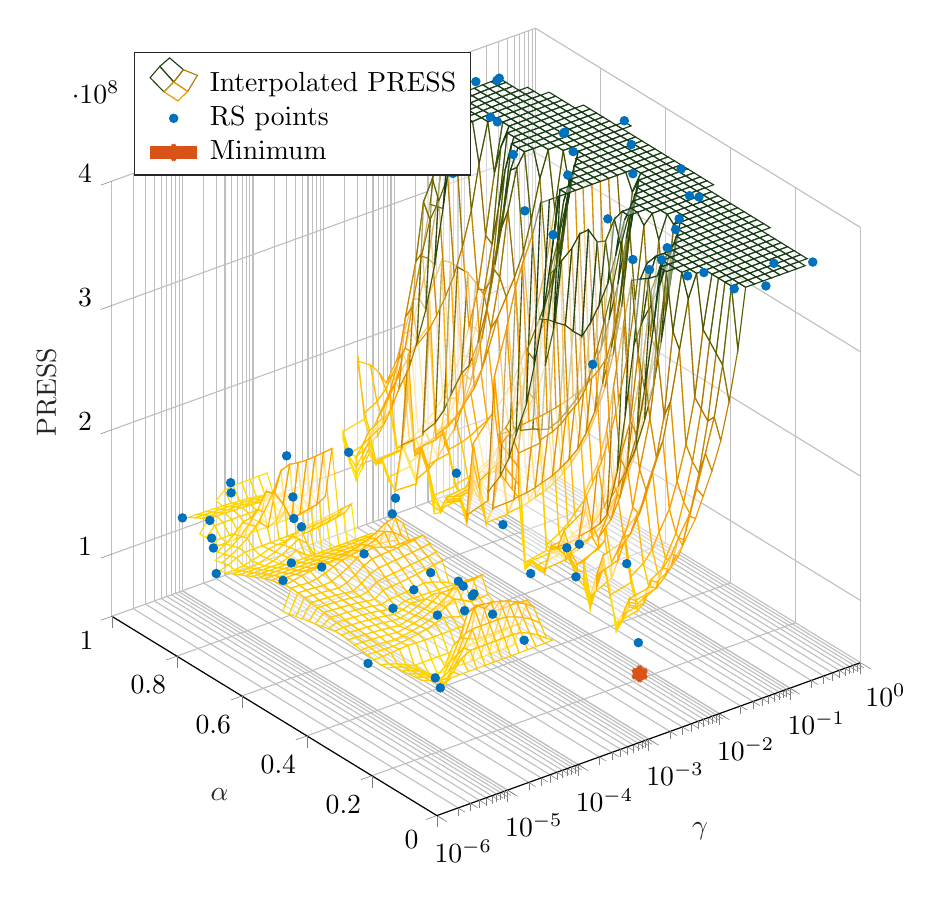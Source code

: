 % This file was created by matlab2tikz.
%
\definecolor{mycolor1}{rgb}{0.0,0.447,0.741}%
\definecolor{mycolor2}{rgb}{0.85,0.325,0.098}%
%
\begin{tikzpicture}

\begin{axis}[%
width=9.509cm,
height=10cm,
at={(0cm,0cm)},
scale only axis,
unbounded coords=jump,
xmode=log,
xmin=1e-06,
xmax=1,
xminorticks=true,
tick align=outside,
xlabel style={font=\color{white!15!black}},
xlabel={$\gamma$},
ymin=0,
ymax=1,
ylabel style={font=\color{white!15!black}},
ylabel={$\alpha$},
zmin=50000000,
zmax=400000000,
zlabel style={font=\color{white!15!black}},
zlabel={PRESS},
view={-37.5}{30},
axis background/.style={fill=white},
axis x line*=bottom,
axis y line*=left,
axis z line*=left,
xmajorgrids,
xminorgrids,
ymajorgrids,
zmajorgrids,
legend style={at={(0.03,0.97)}, anchor=north west, legend cell align=left, align=left, draw=white!15!black}
]

\addplot3[%
surf,
fill opacity=0.4, shader=flat corner, fill=white, z buffer=sort, colormap={mymap}{[1pt] rgb(0pt)=(1,0.906,0); rgb(1pt)=(1,0.902,0); rgb(2pt)=(1,0.898,0); rgb(3pt)=(1,0.894,0); rgb(4pt)=(1,0.89,0); rgb(5pt)=(1,0.886,0); rgb(6pt)=(1,0.882,0); rgb(7pt)=(1,0.879,0); rgb(8pt)=(1,0.875,0); rgb(9pt)=(1,0.871,0); rgb(10pt)=(1,0.867,0); rgb(11pt)=(1,0.863,0); rgb(12pt)=(1,0.859,0); rgb(13pt)=(1,0.855,0); rgb(14pt)=(1,0.852,0); rgb(15pt)=(1,0.848,0); rgb(16pt)=(1,0.844,0); rgb(17pt)=(1,0.84,0); rgb(18pt)=(1,0.836,0); rgb(19pt)=(1,0.832,0); rgb(20pt)=(1,0.829,0); rgb(21pt)=(1,0.825,0); rgb(22pt)=(1,0.821,0); rgb(23pt)=(1,0.817,0); rgb(24pt)=(1,0.814,0); rgb(25pt)=(1,0.81,0); rgb(26pt)=(1,0.806,0); rgb(27pt)=(1,0.802,0); rgb(28pt)=(1,0.798,0); rgb(29pt)=(1,0.795,0); rgb(30pt)=(1,0.791,0); rgb(31pt)=(1,0.787,0); rgb(32pt)=(1,0.783,0); rgb(33pt)=(1,0.78,0); rgb(34pt)=(1,0.776,0); rgb(35pt)=(1,0.772,0); rgb(36pt)=(1,0.769,0); rgb(37pt)=(1,0.765,0); rgb(38pt)=(1,0.761,0); rgb(39pt)=(1,0.758,0); rgb(40pt)=(1,0.754,0); rgb(41pt)=(1,0.75,0); rgb(42pt)=(1,0.746,0); rgb(43pt)=(1,0.743,0); rgb(44pt)=(1,0.739,0); rgb(45pt)=(1,0.736,0); rgb(46pt)=(1,0.732,0); rgb(47pt)=(1,0.728,0); rgb(48pt)=(1,0.725,0); rgb(49pt)=(1,0.721,0); rgb(50pt)=(1,0.717,0); rgb(51pt)=(1,0.714,0); rgb(52pt)=(1.0,0.71,0); rgb(53pt)=(1.0,0.706,0); rgb(54pt)=(1.0,0.703,0); rgb(55pt)=(1.0,0.699,0); rgb(56pt)=(1.0,0.695,0); rgb(57pt)=(1.0,0.691,0); rgb(58pt)=(1.0,0.687,0); rgb(59pt)=(1.0,0.683,0); rgb(60pt)=(0.999,0.679,0); rgb(61pt)=(0.999,0.675,0); rgb(62pt)=(0.999,0.672,0); rgb(63pt)=(0.999,0.668,0); rgb(64pt)=(0.999,0.664,0); rgb(65pt)=(0.999,0.66,0); rgb(66pt)=(0.999,0.656,0); rgb(67pt)=(0.998,0.653,0); rgb(68pt)=(0.998,0.649,0); rgb(69pt)=(0.998,0.646,0); rgb(70pt)=(0.998,0.642,0); rgb(71pt)=(0.998,0.639,0); rgb(72pt)=(0.997,0.636,0); rgb(73pt)=(0.997,0.633,0); rgb(74pt)=(0.997,0.63,0); rgb(75pt)=(0.997,0.627,0); rgb(76pt)=(0.996,0.625,0); rgb(77pt)=(0.996,0.622,0); rgb(78pt)=(0.995,0.62,0); rgb(79pt)=(0.993,0.618,0); rgb(80pt)=(0.991,0.616,0); rgb(81pt)=(0.989,0.614,0); rgb(82pt)=(0.986,0.611,0); rgb(83pt)=(0.982,0.61,0); rgb(84pt)=(0.979,0.608,0); rgb(85pt)=(0.974,0.606,0); rgb(86pt)=(0.97,0.604,0); rgb(87pt)=(0.965,0.602,0); rgb(88pt)=(0.96,0.601,0); rgb(89pt)=(0.955,0.599,0); rgb(90pt)=(0.95,0.597,0); rgb(91pt)=(0.944,0.595,0); rgb(92pt)=(0.939,0.594,0); rgb(93pt)=(0.933,0.592,0); rgb(94pt)=(0.927,0.591,0); rgb(95pt)=(0.922,0.589,0); rgb(96pt)=(0.916,0.587,0); rgb(97pt)=(0.911,0.585,0); rgb(98pt)=(0.905,0.584,0); rgb(99pt)=(0.9,0.582,0); rgb(100pt)=(0.895,0.58,0); rgb(101pt)=(0.891,0.578,0); rgb(102pt)=(0.886,0.576,0); rgb(103pt)=(0.882,0.575,0); rgb(104pt)=(0.878,0.573,0); rgb(105pt)=(0.874,0.571,0); rgb(106pt)=(0.869,0.569,0); rgb(107pt)=(0.865,0.567,0); rgb(108pt)=(0.861,0.565,0); rgb(109pt)=(0.857,0.563,0); rgb(110pt)=(0.852,0.561,0); rgb(111pt)=(0.848,0.559,0); rgb(112pt)=(0.844,0.557,0); rgb(113pt)=(0.84,0.555,0); rgb(114pt)=(0.836,0.553,0); rgb(115pt)=(0.832,0.551,0); rgb(116pt)=(0.827,0.549,0); rgb(117pt)=(0.823,0.547,0); rgb(118pt)=(0.819,0.545,0); rgb(119pt)=(0.815,0.543,0); rgb(120pt)=(0.811,0.541,0); rgb(121pt)=(0.807,0.539,0); rgb(122pt)=(0.803,0.537,0); rgb(123pt)=(0.799,0.535,0); rgb(124pt)=(0.794,0.533,0); rgb(125pt)=(0.79,0.531,0); rgb(126pt)=(0.786,0.528,0); rgb(127pt)=(0.782,0.526,0); rgb(128pt)=(0.778,0.524,0); rgb(129pt)=(0.775,0.522,0); rgb(130pt)=(0.771,0.52,0); rgb(131pt)=(0.767,0.518,0); rgb(132pt)=(0.763,0.516,0); rgb(133pt)=(0.76,0.514,0); rgb(134pt)=(0.756,0.512,0); rgb(135pt)=(0.753,0.51,0); rgb(136pt)=(0.749,0.508,0); rgb(137pt)=(0.746,0.506,0); rgb(138pt)=(0.742,0.504,0); rgb(139pt)=(0.739,0.502,0); rgb(140pt)=(0.735,0.5,0); rgb(141pt)=(0.732,0.498,0); rgb(142pt)=(0.728,0.496,0); rgb(143pt)=(0.725,0.494,0); rgb(144pt)=(0.721,0.492,0); rgb(145pt)=(0.717,0.49,0); rgb(146pt)=(0.713,0.488,0); rgb(147pt)=(0.709,0.486,0); rgb(148pt)=(0.705,0.484,0); rgb(149pt)=(0.701,0.482,0); rgb(150pt)=(0.696,0.48,0); rgb(151pt)=(0.692,0.478,0); rgb(152pt)=(0.687,0.476,0); rgb(153pt)=(0.682,0.475,0); rgb(154pt)=(0.677,0.473,0); rgb(155pt)=(0.672,0.471,0); rgb(156pt)=(0.666,0.469,0); rgb(157pt)=(0.66,0.467,0); rgb(158pt)=(0.653,0.466,0); rgb(159pt)=(0.647,0.464,0); rgb(160pt)=(0.64,0.462,0); rgb(161pt)=(0.633,0.461,0); rgb(162pt)=(0.626,0.459,0); rgb(163pt)=(0.618,0.458,0); rgb(164pt)=(0.611,0.456,0); rgb(165pt)=(0.603,0.454,0); rgb(166pt)=(0.596,0.453,0); rgb(167pt)=(0.588,0.451,0); rgb(168pt)=(0.58,0.45,0); rgb(169pt)=(0.572,0.448,0); rgb(170pt)=(0.565,0.446,0); rgb(171pt)=(0.557,0.445,0); rgb(172pt)=(0.549,0.443,0); rgb(173pt)=(0.541,0.441,0); rgb(174pt)=(0.534,0.44,0); rgb(175pt)=(0.527,0.438,0); rgb(176pt)=(0.519,0.436,0); rgb(177pt)=(0.512,0.434,0); rgb(178pt)=(0.505,0.432,0); rgb(179pt)=(0.499,0.43,3.925e-06); rgb(180pt)=(0.492,0.429,3.5e-05); rgb(181pt)=(0.485,0.427,9.631e-05); rgb(182pt)=(0.479,0.425,0.0); rgb(183pt)=(0.472,0.423,0.0); rgb(184pt)=(0.466,0.421,0.0); rgb(185pt)=(0.459,0.419,0.001); rgb(186pt)=(0.452,0.417,0.001); rgb(187pt)=(0.446,0.414,0.001); rgb(188pt)=(0.439,0.412,0.001); rgb(189pt)=(0.433,0.41,0.002); rgb(190pt)=(0.427,0.408,0.002); rgb(191pt)=(0.42,0.406,0.002); rgb(192pt)=(0.414,0.404,0.003); rgb(193pt)=(0.407,0.402,0.003); rgb(194pt)=(0.401,0.399,0.003); rgb(195pt)=(0.395,0.397,0.004); rgb(196pt)=(0.389,0.395,0.004); rgb(197pt)=(0.383,0.393,0.004); rgb(198pt)=(0.377,0.39,0.005); rgb(199pt)=(0.371,0.388,0.005); rgb(200pt)=(0.365,0.386,0.006); rgb(201pt)=(0.359,0.383,0.006); rgb(202pt)=(0.353,0.381,0.007); rgb(203pt)=(0.347,0.379,0.007); rgb(204pt)=(0.341,0.376,0.008); rgb(205pt)=(0.335,0.374,0.008); rgb(206pt)=(0.33,0.372,0.009); rgb(207pt)=(0.324,0.369,0.01); rgb(208pt)=(0.319,0.367,0.012); rgb(209pt)=(0.313,0.364,0.013); rgb(210pt)=(0.308,0.362,0.014); rgb(211pt)=(0.302,0.359,0.016); rgb(212pt)=(0.297,0.357,0.018); rgb(213pt)=(0.292,0.354,0.02); rgb(214pt)=(0.286,0.351,0.022); rgb(215pt)=(0.281,0.349,0.024); rgb(216pt)=(0.276,0.346,0.026); rgb(217pt)=(0.271,0.344,0.028); rgb(218pt)=(0.265,0.341,0.03); rgb(219pt)=(0.26,0.338,0.032); rgb(220pt)=(0.255,0.335,0.034); rgb(221pt)=(0.25,0.333,0.036); rgb(222pt)=(0.245,0.33,0.038); rgb(223pt)=(0.24,0.327,0.04); rgb(224pt)=(0.235,0.325,0.042); rgb(225pt)=(0.23,0.322,0.044); rgb(226pt)=(0.225,0.319,0.046); rgb(227pt)=(0.22,0.317,0.048); rgb(228pt)=(0.215,0.314,0.049); rgb(229pt)=(0.21,0.311,0.05); rgb(230pt)=(0.205,0.308,0.052); rgb(231pt)=(0.201,0.306,0.053); rgb(232pt)=(0.196,0.303,0.054); rgb(233pt)=(0.191,0.3,0.055); rgb(234pt)=(0.186,0.298,0.056); rgb(235pt)=(0.181,0.295,0.057); rgb(236pt)=(0.176,0.292,0.058); rgb(237pt)=(0.172,0.289,0.06); rgb(238pt)=(0.167,0.287,0.061); rgb(239pt)=(0.162,0.284,0.062); rgb(240pt)=(0.158,0.281,0.063); rgb(241pt)=(0.153,0.278,0.064); rgb(242pt)=(0.148,0.276,0.065); rgb(243pt)=(0.144,0.273,0.066); rgb(244pt)=(0.139,0.27,0.066); rgb(245pt)=(0.135,0.267,0.067); rgb(246pt)=(0.13,0.265,0.068); rgb(247pt)=(0.125,0.262,0.069); rgb(248pt)=(0.121,0.259,0.07); rgb(249pt)=(0.116,0.256,0.071); rgb(250pt)=(0.112,0.253,0.071); rgb(251pt)=(0.108,0.251,0.072); rgb(252pt)=(0.103,0.248,0.073); rgb(253pt)=(0.099,0.245,0.073); rgb(254pt)=(0.095,0.242,0.074); rgb(255pt)=(0.09,0.239,0.075)}, mesh/rows=51]
table[row sep=crcr, point meta=\thisrow{c}] {%
%
x	y	z	c\\
1e-06	0	nan	nan\\
1e-06	0.02	nan	nan\\
1e-06	0.04	nan	nan\\
1e-06	0.06	nan	nan\\
1e-06	0.08	nan	nan\\
1e-06	0.1	nan	nan\\
1e-06	0.12	nan	nan\\
1e-06	0.14	nan	nan\\
1e-06	0.16	nan	nan\\
1e-06	0.18	nan	nan\\
1e-06	0.2	nan	nan\\
1e-06	0.22	nan	nan\\
1e-06	0.24	nan	nan\\
1e-06	0.26	nan	nan\\
1e-06	0.28	nan	nan\\
1e-06	0.3	nan	nan\\
1e-06	0.32	nan	nan\\
1e-06	0.34	nan	nan\\
1e-06	0.36	nan	nan\\
1e-06	0.38	nan	nan\\
1e-06	0.4	nan	nan\\
1e-06	0.42	nan	nan\\
1e-06	0.44	nan	nan\\
1e-06	0.46	nan	nan\\
1e-06	0.48	nan	nan\\
1e-06	0.5	nan	nan\\
1e-06	0.52	nan	nan\\
1e-06	0.54	nan	nan\\
1e-06	0.56	nan	nan\\
1e-06	0.58	nan	nan\\
1e-06	0.6	nan	nan\\
1e-06	0.62	nan	nan\\
1e-06	0.64	nan	nan\\
1e-06	0.66	nan	nan\\
1e-06	0.68	nan	nan\\
1e-06	0.7	nan	nan\\
1e-06	0.72	nan	nan\\
1e-06	0.74	nan	nan\\
1e-06	0.76	nan	nan\\
1e-06	0.78	nan	nan\\
1e-06	0.8	nan	nan\\
1e-06	0.82	nan	nan\\
1e-06	0.84	nan	nan\\
1e-06	0.86	nan	nan\\
1e-06	0.88	nan	nan\\
1e-06	0.9	nan	nan\\
1e-06	0.92	nan	nan\\
1e-06	0.94	nan	nan\\
1e-06	0.96	nan	nan\\
1e-06	0.98	nan	nan\\
1e-06	1	nan	nan\\
1.318e-06	0	nan	nan\\
1.318e-06	0.02	nan	nan\\
1.318e-06	0.04	nan	nan\\
1.318e-06	0.06	nan	nan\\
1.318e-06	0.08	nan	nan\\
1.318e-06	0.1	nan	nan\\
1.318e-06	0.12	nan	nan\\
1.318e-06	0.14	nan	nan\\
1.318e-06	0.16	nan	nan\\
1.318e-06	0.18	137391890.782	137391890.782\\
1.318e-06	0.2	136841804.056	136841804.056\\
1.318e-06	0.22	137675320.198	137675320.198\\
1.318e-06	0.24	138429988.213	138429988.213\\
1.318e-06	0.26	139184656.228	139184656.228\\
1.318e-06	0.28	139939324.242	139939324.242\\
1.318e-06	0.3	140693992.257	140693992.257\\
1.318e-06	0.32	141448660.271	141448660.271\\
1.318e-06	0.34	141295404.959	141295404.959\\
1.318e-06	0.36	140063692.739	140063692.739\\
1.318e-06	0.38	138831980.519	138831980.519\\
1.318e-06	0.4	137600268.299	137600268.299\\
1.318e-06	0.42	136368556.079	136368556.079\\
1.318e-06	0.44	135136843.859	135136843.859\\
1.318e-06	0.46	133905131.639	133905131.639\\
1.318e-06	0.48	132673419.42	132673419.42\\
1.318e-06	0.5	131441707.2	131441707.2\\
1.318e-06	0.52	nan	nan\\
1.318e-06	0.54	nan	nan\\
1.318e-06	0.56	nan	nan\\
1.318e-06	0.58	nan	nan\\
1.318e-06	0.6	nan	nan\\
1.318e-06	0.62	nan	nan\\
1.318e-06	0.64	nan	nan\\
1.318e-06	0.66	nan	nan\\
1.318e-06	0.68	nan	nan\\
1.318e-06	0.7	nan	nan\\
1.318e-06	0.72	nan	nan\\
1.318e-06	0.74	nan	nan\\
1.318e-06	0.76	nan	nan\\
1.318e-06	0.78	nan	nan\\
1.318e-06	0.8	nan	nan\\
1.318e-06	0.82	nan	nan\\
1.318e-06	0.84	nan	nan\\
1.318e-06	0.86	nan	nan\\
1.318e-06	0.88	nan	nan\\
1.318e-06	0.9	nan	nan\\
1.318e-06	0.92	nan	nan\\
1.318e-06	0.94	nan	nan\\
1.318e-06	0.96	nan	nan\\
1.318e-06	0.98	nan	nan\\
1.318e-06	1	nan	nan\\
1.738e-06	0	nan	nan\\
1.738e-06	0.02	nan	nan\\
1.738e-06	0.04	nan	nan\\
1.738e-06	0.06	nan	nan\\
1.738e-06	0.08	nan	nan\\
1.738e-06	0.1	137792019.659	137792019.659\\
1.738e-06	0.12	137241932.933	137241932.933\\
1.738e-06	0.14	136691846.208	136691846.208\\
1.738e-06	0.16	136141759.482	136141759.482\\
1.738e-06	0.18	135591672.757	135591672.757\\
1.738e-06	0.2	135041586.031	135041586.031\\
1.738e-06	0.22	137884966.708	137884966.708\\
1.738e-06	0.24	138182502.761	138182502.761\\
1.738e-06	0.26	138937170.776	138937170.776\\
1.738e-06	0.28	139691838.79	139691838.79\\
1.738e-06	0.3	140446506.805	140446506.805\\
1.738e-06	0.32	141201174.819	141201174.819\\
1.738e-06	0.34	141955842.834	141955842.834\\
1.738e-06	0.36	142710510.848	142710510.848\\
1.738e-06	0.38	143465178.863	143465178.863\\
1.738e-06	0.4	144219846.878	144219846.878\\
1.738e-06	0.42	144974514.892	144974514.892\\
1.738e-06	0.44	145729182.907	145729182.907\\
1.738e-06	0.46	146483850.921	146483850.921\\
1.738e-06	0.48	147238518.936	147238518.936\\
1.738e-06	0.5	147993186.95	147993186.95\\
1.738e-06	0.52	146917652.082	146917652.082\\
1.738e-06	0.54	145685939.862	145685939.862\\
1.738e-06	0.56	144454227.642	144454227.642\\
1.738e-06	0.58	142769449.293	142769449.293\\
1.738e-06	0.6	140315637.029	140315637.029\\
1.738e-06	0.62	137861824.765	137861824.765\\
1.738e-06	0.64	135408012.501	135408012.501\\
1.738e-06	0.66	132954200.238	132954200.238\\
1.738e-06	0.68	130500387.974	130500387.974\\
1.738e-06	0.7	128046575.71	128046575.71\\
1.738e-06	0.72	126636480.904	126636480.904\\
1.738e-06	0.74	nan	nan\\
1.738e-06	0.76	nan	nan\\
1.738e-06	0.78	nan	nan\\
1.738e-06	0.8	nan	nan\\
1.738e-06	0.82	nan	nan\\
1.738e-06	0.84	nan	nan\\
1.738e-06	0.86	nan	nan\\
1.738e-06	0.88	nan	nan\\
1.738e-06	0.9	nan	nan\\
1.738e-06	0.92	nan	nan\\
1.738e-06	0.94	nan	nan\\
1.738e-06	0.96	nan	nan\\
1.738e-06	0.98	nan	nan\\
1.738e-06	1	nan	nan\\
2.291e-06	0	nan	nan\\
2.291e-06	0.02	nan	nan\\
2.291e-06	0.04	nan	nan\\
2.291e-06	0.06	137612327.817	137612327.817\\
2.291e-06	0.08	135968956.842	135968956.842\\
2.291e-06	0.1	135418870.117	135418870.117\\
2.291e-06	0.12	134868783.391	134868783.391\\
2.291e-06	0.14	134318696.666	134318696.666\\
2.291e-06	0.16	133768609.94	133768609.94\\
2.291e-06	0.18	133218523.215	133218523.215\\
2.291e-06	0.2	132668436.489	132668436.489\\
2.291e-06	0.22	138262577.011	138262577.011\\
2.291e-06	0.24	137856253.396	137856253.396\\
2.291e-06	0.26	138610921.411	138610921.411\\
2.291e-06	0.28	139365589.426	139365589.426\\
2.291e-06	0.3	140120257.44	140120257.44\\
2.291e-06	0.32	140874925.455	140874925.455\\
2.291e-06	0.34	141629593.469	141629593.469\\
2.291e-06	0.36	142384261.484	142384261.484\\
2.291e-06	0.38	143138929.498	143138929.498\\
2.291e-06	0.4	143893597.513	143893597.513\\
2.291e-06	0.42	144648265.527	144648265.527\\
2.291e-06	0.44	145402933.542	145402933.542\\
2.291e-06	0.46	146157601.556	146157601.556\\
2.291e-06	0.48	146912269.571	146912269.571\\
2.291e-06	0.5	147666937.586	147666937.586\\
2.291e-06	0.52	148421605.6	148421605.6\\
2.291e-06	0.54	147645999.172	147645999.172\\
2.291e-06	0.56	145192186.908	145192186.908\\
2.291e-06	0.58	142738374.644	142738374.644\\
2.291e-06	0.6	140284562.38	140284562.38\\
2.291e-06	0.62	137830750.116	137830750.116\\
2.291e-06	0.64	135376937.852	135376937.852\\
2.291e-06	0.66	132923125.588	132923125.588\\
2.291e-06	0.68	130469313.325	130469313.325\\
2.291e-06	0.7	128015501.061	128015501.061\\
2.291e-06	0.72	128961603.599	128961603.599\\
2.291e-06	0.74	127339450.274	127339450.274\\
2.291e-06	0.76	126110441.327	126110441.327\\
2.291e-06	0.78	nan	nan\\
2.291e-06	0.8	nan	nan\\
2.291e-06	0.82	nan	nan\\
2.291e-06	0.84	nan	nan\\
2.291e-06	0.86	nan	nan\\
2.291e-06	0.88	nan	nan\\
2.291e-06	0.9	nan	nan\\
2.291e-06	0.92	nan	nan\\
2.291e-06	0.94	nan	nan\\
2.291e-06	0.96	nan	nan\\
2.291e-06	0.98	nan	nan\\
2.291e-06	1	nan	nan\\
3.02e-06	0	nan	nan\\
3.02e-06	0.02	nan	nan\\
3.02e-06	0.04	nan	nan\\
3.02e-06	0.06	141402569.706	141402569.706\\
3.02e-06	0.08	134006206.752	134006206.752\\
3.02e-06	0.1	132290449.741	132290449.741\\
3.02e-06	0.12	131740363.016	131740363.016\\
3.02e-06	0.14	131190276.29	131190276.29\\
3.02e-06	0.16	130640189.564	130640189.564\\
3.02e-06	0.18	130090102.839	130090102.839\\
3.02e-06	0.2	129540016.113	129540016.113\\
3.02e-06	0.22	138760364.338	138760364.338\\
3.02e-06	0.24	137774719.591	137774719.591\\
3.02e-06	0.26	138180840.988	138180840.988\\
3.02e-06	0.28	138935509.002	138935509.002\\
3.02e-06	0.3	139690177.017	139690177.017\\
3.02e-06	0.32	140444845.031	140444845.031\\
3.02e-06	0.34	141199513.046	141199513.046\\
3.02e-06	0.36	141954181.06	141954181.06\\
3.02e-06	0.38	142708849.075	142708849.075\\
3.02e-06	0.4	143463517.089	143463517.089\\
3.02e-06	0.42	144218185.104	144218185.104\\
3.02e-06	0.44	144972853.118	144972853.118\\
3.02e-06	0.46	145727521.133	145727521.133\\
3.02e-06	0.48	146482189.148	146482189.148\\
3.02e-06	0.5	147236857.162	147236857.162\\
3.02e-06	0.52	149645249.798	149645249.798\\
3.02e-06	0.54	147655831.753	147655831.753\\
3.02e-06	0.56	145151222.543	145151222.543\\
3.02e-06	0.58	142697410.279	142697410.279\\
3.02e-06	0.6	140243598.015	140243598.015\\
3.02e-06	0.62	137789785.751	137789785.751\\
3.02e-06	0.64	135335973.487	135335973.487\\
3.02e-06	0.66	132882161.223	132882161.223\\
3.02e-06	0.68	130428348.959	130428348.959\\
3.02e-06	0.7	129007732.728	129007732.728\\
3.02e-06	0.72	132026712.258	132026712.258\\
3.02e-06	0.74	130404558.934	130404558.934\\
3.02e-06	0.76	128782405.609	128782405.609\\
3.02e-06	0.78	127160252.284	127160252.284\\
3.02e-06	0.8	126313863.438	126313863.438\\
3.02e-06	0.82	nan	nan\\
3.02e-06	0.84	nan	nan\\
3.02e-06	0.86	nan	nan\\
3.02e-06	0.88	nan	nan\\
3.02e-06	0.9	nan	nan\\
3.02e-06	0.92	nan	nan\\
3.02e-06	0.94	nan	nan\\
3.02e-06	0.96	nan	nan\\
3.02e-06	0.98	nan	nan\\
3.02e-06	1	nan	nan\\
3.981e-06	0	nan	nan\\
3.981e-06	0.02	nan	nan\\
3.981e-06	0.04	nan	nan\\
3.981e-06	0.06	141423486.279	141423486.279\\
3.981e-06	0.08	140427960.05	140427960.05\\
3.981e-06	0.1	131950440.941	131950440.941\\
3.981e-06	0.12	127616301.774	127616301.774\\
3.981e-06	0.14	127066215.049	127066215.049\\
3.981e-06	0.16	126516128.323	126516128.323\\
3.981e-06	0.18	125966041.598	125966041.598\\
3.981e-06	0.2	126433442.444	126433442.444\\
3.981e-06	0.22	139398946.346	139398946.346\\
3.981e-06	0.24	138430931.089	138430931.089\\
3.981e-06	0.26	137613884.571	137613884.571\\
3.981e-06	0.28	138368552.586	138368552.586\\
3.981e-06	0.3	139123220.6	139123220.6\\
3.981e-06	0.32	139877888.615	139877888.615\\
3.981e-06	0.34	140632556.629	140632556.629\\
3.981e-06	0.36	141387224.644	141387224.644\\
3.981e-06	0.38	142141892.659	142141892.659\\
3.981e-06	0.4	142896560.673	142896560.673\\
3.981e-06	0.42	143651228.688	143651228.688\\
3.981e-06	0.44	144405896.702	144405896.702\\
3.981e-06	0.46	145160564.717	145160564.717\\
3.981e-06	0.48	145915232.731	145915232.731\\
3.981e-06	0.5	147973809.194	147973809.194\\
3.981e-06	0.52	151041187.665	151041187.665\\
3.981e-06	0.54	147673840.258	147673840.258\\
3.981e-06	0.56	145147879.428	145147879.428\\
3.981e-06	0.58	142643408.728	142643408.728\\
3.981e-06	0.6	140189596.464	140189596.464\\
3.981e-06	0.62	137735784.2	137735784.2\\
3.981e-06	0.64	135281971.936	135281971.936\\
3.981e-06	0.66	132828159.672	132828159.672\\
3.981e-06	0.68	131398600.011	131398600.011\\
3.981e-06	0.7	130481429.602	130481429.602\\
3.981e-06	0.72	134253351.89	134253351.89\\
3.981e-06	0.74	134445159.079	134445159.079\\
3.981e-06	0.76	132823005.754	132823005.754\\
3.981e-06	0.78	131200852.43	131200852.43\\
3.981e-06	0.8	126695383.935	126695383.935\\
3.981e-06	0.82	126649358.576	126649358.576\\
3.981e-06	0.84	126549308.877	126549308.877\\
3.981e-06	0.86	126448681.422	126448681.422\\
3.981e-06	0.88	nan	nan\\
3.981e-06	0.9	nan	nan\\
3.981e-06	0.92	nan	nan\\
3.981e-06	0.94	nan	nan\\
3.981e-06	0.96	nan	nan\\
3.981e-06	0.98	nan	nan\\
3.981e-06	1	nan	nan\\
5.248e-06	0	nan	nan\\
5.248e-06	0.02	nan	nan\\
5.248e-06	0.04	nan	nan\\
5.248e-06	0.06	141451059.691	141451059.691\\
5.248e-06	0.08	148893479.609	148893479.609\\
5.248e-06	0.1	140415960.5	140415960.5\\
5.248e-06	0.12	131938441.39	131938441.39\\
5.248e-06	0.14	123460922.281	123460922.281\\
5.248e-06	0.16	121079556.802	121079556.802\\
5.248e-06	0.18	120529470.076	120529470.076\\
5.248e-06	0.2	126466646.248	126466646.248\\
5.248e-06	0.22	138904434.982	138904434.982\\
5.248e-06	0.24	139295986.318	139295986.318\\
5.248e-06	0.26	138310341.571	138310341.571\\
5.248e-06	0.28	137621158.469	137621158.469\\
5.248e-06	0.3	138375826.484	138375826.484\\
5.248e-06	0.32	139130494.499	139130494.499\\
5.248e-06	0.34	139885162.513	139885162.513\\
5.248e-06	0.36	140639830.528	140639830.528\\
5.248e-06	0.38	141394498.542	141394498.542\\
5.248e-06	0.4	142149166.557	142149166.557\\
5.248e-06	0.42	142903834.571	142903834.571\\
5.248e-06	0.44	143658502.586	143658502.586\\
5.248e-06	0.46	144413170.6	144413170.6\\
5.248e-06	0.48	146822032.779	146822032.779\\
5.248e-06	0.5	150126319.217	150126319.217\\
5.248e-06	0.52	151537610.616	151537610.616\\
5.248e-06	0.54	147697580.091	147697580.091\\
5.248e-06	0.56	145171619.261	145171619.261\\
5.248e-06	0.58	142645658.431	142645658.431\\
5.248e-06	0.6	140119697.601	140119697.601\\
5.248e-06	0.62	137664596.292	137664596.292\\
5.248e-06	0.64	135210784.028	135210784.028\\
5.248e-06	0.66	134258481.254	134258481.254\\
5.248e-06	0.68	133341310.846	133341310.846\\
5.248e-06	0.7	132424140.437	132424140.437\\
5.248e-06	0.72	134316677.595	134316677.595\\
5.248e-06	0.74	139771707.448	139771707.448\\
5.248e-06	0.76	138149554.124	138149554.124\\
5.248e-06	0.78	136527400.799	136527400.799\\
5.248e-06	0.8	126811693.212	126811693.212\\
5.248e-06	0.82	126765667.854	126765667.854\\
5.248e-06	0.84	133864470.169	133864470.169\\
5.248e-06	0.86	136005244.225	136005244.225\\
5.248e-06	0.88	133236756.49	133236756.49\\
5.248e-06	0.9	130468268.755	130468268.755\\
5.248e-06	0.92	127699781.021	127699781.021\\
5.248e-06	0.94	nan	nan\\
5.248e-06	0.96	nan	nan\\
5.248e-06	0.98	nan	nan\\
5.248e-06	1	nan	nan\\
6.918e-06	0	nan	nan\\
6.918e-06	0.02	nan	nan\\
6.918e-06	0.04	nan	nan\\
6.918e-06	0.06	141487408.528	141487408.528\\
6.918e-06	0.08	152877543.796	152877543.796\\
6.918e-06	0.1	151575688.703	151575688.703\\
6.918e-06	0.12	143098169.594	143098169.594\\
6.918e-06	0.14	134620650.484	134620650.484\\
6.918e-06	0.16	126143131.375	126143131.375\\
6.918e-06	0.18	117665612.266	117665612.266\\
6.918e-06	0.2	126510417.387	126510417.387\\
6.918e-06	0.22	138605989.48	138605989.48\\
6.918e-06	0.24	140436351.204	140436351.204\\
6.918e-06	0.26	139450706.456	139450706.456\\
6.918e-06	0.28	138465061.708	138465061.708\\
6.918e-06	0.3	137479416.96	137479416.96\\
6.918e-06	0.32	138145237.168	138145237.168\\
6.918e-06	0.34	138899905.183	138899905.183\\
6.918e-06	0.36	139654573.198	139654573.198\\
6.918e-06	0.38	140409241.212	140409241.212\\
6.918e-06	0.4	141163909.227	141163909.227\\
6.918e-06	0.42	141918577.241	141918577.241\\
6.918e-06	0.44	143051020.746	143051020.746\\
6.918e-06	0.46	146355307.184	146355307.184\\
6.918e-06	0.48	149659593.621	149659593.621\\
6.918e-06	0.5	152963880.059	152963880.059\\
6.918e-06	0.52	152192023.517	152192023.517\\
6.918e-06	0.54	147728875.286	147728875.286\\
6.918e-06	0.56	145202914.456	145202914.456\\
6.918e-06	0.58	142676953.626	142676953.626\\
6.918e-06	0.6	140150992.796	140150992.796\\
6.918e-06	0.62	137625031.966	137625031.966\\
6.918e-06	0.64	137736643.312	137736643.312\\
6.918e-06	0.66	136819472.904	136819472.904\\
6.918e-06	0.68	135902302.495	135902302.495\\
6.918e-06	0.7	134985132.086	134985132.086\\
6.918e-06	0.72	134400157.131	134400157.131\\
6.918e-06	0.74	146793465.73	146793465.73\\
6.918e-06	0.76	145171312.405	145171312.405\\
6.918e-06	0.78	143549159.08	143549159.08\\
6.918e-06	0.8	126965018.702	126965018.702\\
6.918e-06	0.82	126918993.343	126918993.343\\
6.918e-06	0.84	133871367.988	133871367.988\\
6.918e-06	0.86	135884205.604	135884205.604\\
6.918e-06	0.88	133115717.869	133115717.869\\
6.918e-06	0.9	130347230.134	130347230.134\\
6.918e-06	0.92	127578742.4	127578742.4\\
6.918e-06	0.94	nan	nan\\
6.918e-06	0.96	nan	nan\\
6.918e-06	0.98	nan	nan\\
6.918e-06	1	nan	nan\\
9.12e-06	0	nan	nan\\
9.12e-06	0.02	nan	nan\\
9.12e-06	0.04	nan	nan\\
9.12e-06	0.06	141535325.627	141535325.627\\
9.12e-06	0.08	152925460.895	152925460.895\\
9.12e-06	0.1	164315596.163	164315596.163\\
9.12e-06	0.12	157809556.498	157809556.498\\
9.12e-06	0.14	149332037.389	149332037.389\\
9.12e-06	0.16	140854518.279	140854518.279\\
9.12e-06	0.18	118445866.343	118445866.343\\
9.12e-06	0.2	126568118.986	126568118.986\\
9.12e-06	0.22	138651726.604	138651726.604\\
9.12e-06	0.24	141939644.899	141939644.899\\
9.12e-06	0.26	140954000.151	140954000.151\\
9.12e-06	0.28	139968355.403	139968355.403\\
9.12e-06	0.3	138982710.655	138982710.655\\
9.12e-06	0.32	137997065.907	137997065.907\\
9.12e-06	0.34	137601083.068	137601083.068\\
9.12e-06	0.36	138355751.083	138355751.083\\
9.12e-06	0.38	139110419.097	139110419.097\\
9.12e-06	0.4	140183081.572	140183081.572\\
9.12e-06	0.42	143487368.01	143487368.01\\
9.12e-06	0.44	146791654.448	146791654.448\\
9.12e-06	0.46	150095940.885	150095940.885\\
9.12e-06	0.48	153400227.323	153400227.323\\
9.12e-06	0.5	155647356.112	155647356.112\\
9.12e-06	0.52	153054707.732	153054707.732\\
9.12e-06	0.54	147770130.388	147770130.388\\
9.12e-06	0.56	145244169.558	145244169.558\\
9.12e-06	0.58	142718208.728	142718208.728\\
9.12e-06	0.6	140192247.898	140192247.898\\
9.12e-06	0.62	137652547.452	137652547.452\\
9.12e-06	0.64	141112687.811	141112687.811\\
9.12e-06	0.66	140195517.403	140195517.403\\
9.12e-06	0.68	139278346.994	139278346.994\\
9.12e-06	0.7	136059066.486	136059066.486\\
9.12e-06	0.72	134510204.592	134510204.592\\
9.12e-06	0.74	156049945.9	156049945.9\\
9.12e-06	0.76	154427792.575	154427792.575\\
9.12e-06	0.78	145029662.244	145029662.244\\
9.12e-06	0.8	127167141.061	127167141.061\\
9.12e-06	0.82	127121115.702	127121115.702\\
9.12e-06	0.84	133880461.084	133880461.084\\
9.12e-06	0.86	135724645.626	135724645.626\\
9.12e-06	0.88	132956157.891	132956157.891\\
9.12e-06	0.9	130187670.157	130187670.157\\
9.12e-06	0.92	127419182.422	127419182.422\\
9.12e-06	0.94	nan	nan\\
9.12e-06	0.96	nan	nan\\
9.12e-06	0.98	nan	nan\\
9.12e-06	1	nan	nan\\
1.202e-05	0	nan	nan\\
1.202e-05	0.02	nan	nan\\
1.202e-05	0.04	nan	nan\\
1.202e-05	0.06	141598492.665	141598492.665\\
1.202e-05	0.08	152988627.934	152988627.934\\
1.202e-05	0.1	164378763.202	164378763.202\\
1.202e-05	0.12	175768898.47	175768898.47\\
1.202e-05	0.14	168725422.308	168725422.308\\
1.202e-05	0.16	145382410.523	145382410.523\\
1.202e-05	0.18	118456404.711	118456404.711\\
1.202e-05	0.2	126644184.507	126644184.507\\
1.202e-05	0.22	138712019.876	138712019.876\\
1.202e-05	0.24	143921371.942	143921371.942\\
1.202e-05	0.26	142935727.194	142935727.194\\
1.202e-05	0.28	141950082.446	141950082.446\\
1.202e-05	0.3	140964437.698	140964437.698\\
1.202e-05	0.32	139978792.95	139978792.95\\
1.202e-05	0.34	138993148.203	138993148.203\\
1.202e-05	0.36	137643404.326	137643404.326\\
1.202e-05	0.38	141114936.7	141114936.7\\
1.202e-05	0.4	145114197.156	145114197.156\\
1.202e-05	0.42	148418483.594	148418483.594\\
1.202e-05	0.44	151722770.032	151722770.032\\
1.202e-05	0.46	155027056.469	155027056.469\\
1.202e-05	0.48	158331342.907	158331342.907\\
1.202e-05	0.5	156784595.392	156784595.392\\
1.202e-05	0.52	154191947.013	154191947.013\\
1.202e-05	0.54	147824515.203	147824515.203\\
1.202e-05	0.56	145298554.373	145298554.373\\
1.202e-05	0.58	142772593.543	142772593.543\\
1.202e-05	0.6	140246632.713	140246632.713\\
1.202e-05	0.62	137669562.909	137669562.909\\
1.202e-05	0.64	135378512.125	135378512.125\\
1.202e-05	0.66	144646010.813	144646010.813\\
1.202e-05	0.68	143728840.404	143728840.404\\
1.202e-05	0.7	136301731.835	136301731.835\\
1.202e-05	0.72	134655275.399	134655275.399\\
1.202e-05	0.74	168252363.26	168252363.26\\
1.202e-05	0.76	166630209.936	166630209.936\\
1.202e-05	0.78	138576010.512	138576010.512\\
1.202e-05	0.8	127433590.223	127433590.223\\
1.202e-05	0.82	127387564.864	127387564.864\\
1.202e-05	0.84	133892448.12	133892448.12\\
1.202e-05	0.86	135514304.61	135514304.61\\
1.202e-05	0.88	132745816.875	132745816.875\\
1.202e-05	0.9	129977329.141	129977329.141\\
1.202e-05	0.92	127208841.406	127208841.406\\
1.202e-05	0.94	nan	nan\\
1.202e-05	0.96	nan	nan\\
1.202e-05	0.98	nan	nan\\
1.202e-05	1	nan	nan\\
1.585e-05	0	nan	nan\\
1.585e-05	0.02	nan	nan\\
1.585e-05	0.04	nan	nan\\
1.585e-05	0.06	141665159.902	141665159.902\\
1.585e-05	0.08	153071898.308	153071898.308\\
1.585e-05	0.1	164462033.576	164462033.576\\
1.585e-05	0.12	175852168.845	175852168.845\\
1.585e-05	0.14	171997137.121	171997137.121\\
1.585e-05	0.16	141730243.508	141730243.508\\
1.585e-05	0.18	118470296.985	118470296.985\\
1.585e-05	0.2	126744458.393	126744458.393\\
1.585e-05	0.22	138791501.888	138791501.888\\
1.585e-05	0.24	146241437.03	146241437.03\\
1.585e-05	0.26	145548152.223	145548152.223\\
1.585e-05	0.28	144562507.475	144562507.475\\
1.585e-05	0.3	143576862.727	143576862.727\\
1.585e-05	0.32	142591217.979	142591217.979\\
1.585e-05	0.34	141605573.231	141605573.231\\
1.585e-05	0.36	140249547.25	140249547.25\\
1.585e-05	0.38	141585785.051	141585785.051\\
1.585e-05	0.4	145749149.881	145749149.881\\
1.585e-05	0.42	149912514.711	149912514.711\\
1.585e-05	0.44	154075879.54	154075879.54\\
1.585e-05	0.46	158239244.37	158239244.37\\
1.585e-05	0.48	160876417.117	160876417.117\\
1.585e-05	0.5	158283768.737	158283768.737\\
1.585e-05	0.52	155691120.358	155691120.358\\
1.585e-05	0.54	147896208.353	147896208.353\\
1.585e-05	0.56	145370247.523	145370247.523\\
1.585e-05	0.58	142844286.693	142844286.693\\
1.585e-05	0.6	140318325.863	140318325.863\\
1.585e-05	0.62	137691993.65	137691993.65\\
1.585e-05	0.64	127441878.984	127441878.984\\
1.585e-05	0.66	138515149.037	138515149.037\\
1.585e-05	0.68	147407488.616	147407488.616\\
1.585e-05	0.7	136621627.067	136621627.067\\
1.585e-05	0.72	134846515.968	134846515.968\\
1.585e-05	0.74	184338282.172	184338282.172\\
1.585e-05	0.76	163067163.935	163067163.935\\
1.585e-05	0.78	132099985.339	132099985.339\\
1.585e-05	0.8	127784838.627	127784838.627\\
1.585e-05	0.82	127738813.268	127738813.268\\
1.585e-05	0.84	133908250.11	133908250.11\\
1.585e-05	0.86	135237021.149	135237021.149\\
1.585e-05	0.88	132468533.414	132468533.414\\
1.585e-05	0.9	129700045.679	129700045.679\\
1.585e-05	0.92	126931557.944	126931557.944\\
1.585e-05	0.94	127950619.845	127950619.845\\
1.585e-05	0.96	nan	nan\\
1.585e-05	0.98	nan	nan\\
1.585e-05	1	nan	nan\\
2.089e-05	0	nan	nan\\
2.089e-05	0.02	nan	nan\\
2.089e-05	0.04	nan	nan\\
2.089e-05	0.06	141709903.438	141709903.438\\
2.089e-05	0.08	153181670.04	153181670.04\\
2.089e-05	0.1	164571805.308	164571805.308\\
2.089e-05	0.12	175327277.102	175327277.102\\
2.089e-05	0.14	167182643.342	167182643.342\\
2.089e-05	0.16	139558414.859	139558414.859\\
2.089e-05	0.18	118488610.569	118488610.569\\
2.089e-05	0.2	126876645.119	126876645.119\\
2.089e-05	0.22	138896279.585	138896279.585\\
2.089e-05	0.24	144272751.832	144272751.832\\
2.089e-05	0.26	148991999.121	148991999.121\\
2.089e-05	0.28	148006354.373	148006354.373\\
2.089e-05	0.3	147020709.625	147020709.625\\
2.089e-05	0.32	146035064.877	146035064.877\\
2.089e-05	0.34	141304808.194	141304808.194\\
2.089e-05	0.36	140155684.853	140155684.853\\
2.089e-05	0.38	142206484.063	142206484.063\\
2.089e-05	0.4	146369848.893	146369848.893\\
2.089e-05	0.42	150533213.722	150533213.722\\
2.089e-05	0.44	154696578.552	154696578.552\\
2.089e-05	0.46	158821591.353	158821591.353\\
2.089e-05	0.48	161882509.82	161882509.82\\
2.089e-05	0.5	160260064.102	160260064.102\\
2.089e-05	0.52	157667415.722	157667415.722\\
2.089e-05	0.54	147990718.331	147990718.331\\
2.089e-05	0.56	145464757.501	145464757.501\\
2.089e-05	0.58	142938796.67	142938796.67\\
2.089e-05	0.6	140412835.84	140412835.84\\
2.089e-05	0.62	137721563.125	137721563.125\\
2.089e-05	0.64	127022928.908	127022928.908\\
2.089e-05	0.66	125716071.851	125716071.851\\
2.089e-05	0.68	147829192.661	147829192.661\\
2.089e-05	0.7	137043331.111	137043331.111\\
2.089e-05	0.72	135098620.137	135098620.137\\
2.089e-05	0.74	186805414.33	186805414.33\\
2.089e-05	0.76	151852002.607	151852002.607\\
2.089e-05	0.78	135634180.085	135634180.085\\
2.089e-05	0.8	127949362.459	127949362.459\\
2.089e-05	0.82	128201848.843	128201848.843\\
2.089e-05	0.84	133929081.191	133929081.191\\
2.089e-05	0.86	134871490.357	134871490.357\\
2.089e-05	0.88	132103002.622	132103002.622\\
2.089e-05	0.9	129334514.887	129334514.887\\
2.089e-05	0.92	126566027.153	126566027.153\\
2.089e-05	0.94	134059008.981	134059008.981\\
2.089e-05	0.96	nan	nan\\
2.089e-05	0.98	nan	nan\\
2.089e-05	1	nan	nan\\
2.754e-05	0	nan	nan\\
2.754e-05	0.02	nan	nan\\
2.754e-05	0.04	nan	nan\\
2.754e-05	0.06	141768886.907	141768886.907\\
2.754e-05	0.08	153326377.365	153326377.365\\
2.754e-05	0.1	164188106.92	164188106.92\\
2.754e-05	0.12	173609800.902	173609800.902\\
2.754e-05	0.14	162229557.275	162229557.275\\
2.754e-05	0.16	139582556.864	139582556.864\\
2.754e-05	0.18	118521596.807	118521596.807\\
2.754e-05	0.2	127050901.161	127050901.161\\
2.754e-05	0.22	139034403.492	139034403.492\\
2.754e-05	0.24	142325929.793	142325929.793\\
2.754e-05	0.26	153152037.077	153152037.077\\
2.754e-05	0.28	152546228.752	152546228.752\\
2.754e-05	0.3	151560584.005	151560584.005\\
2.754e-05	0.32	147640190.669	147640190.669\\
2.754e-05	0.34	133299303.968	133299303.968\\
2.754e-05	0.36	140031950.115	140031950.115\\
2.754e-05	0.38	143024724.718	143024724.718\\
2.754e-05	0.4	147188089.547	147188089.547\\
2.754e-05	0.42	151351454.377	151351454.377\\
2.754e-05	0.44	155514819.206	155514819.206\\
2.754e-05	0.46	159204413.476	159204413.476\\
2.754e-05	0.48	159437203.465	159437203.465\\
2.754e-05	0.5	162865328.783	162865328.783\\
2.754e-05	0.52	160272680.404	160272680.404\\
2.754e-05	0.54	148115306.746	148115306.746\\
2.754e-05	0.56	145589345.915	145589345.915\\
2.754e-05	0.58	143063385.085	143063385.085\\
2.754e-05	0.6	140537424.255	140537424.255\\
2.754e-05	0.62	137760543.285	137760543.285\\
2.754e-05	0.64	126470645.149	126470645.149\\
2.754e-05	0.66	116944520.864	116944520.864\\
2.754e-05	0.68	148385106.86	148385106.86\\
2.754e-05	0.7	137599245.31	137599245.31\\
2.754e-05	0.72	135430958.157	135430958.157\\
2.754e-05	0.74	185711711.495	185711711.495\\
2.754e-05	0.76	137067540.612	137067540.612\\
2.754e-05	0.78	140293156.125	140293156.125\\
2.754e-05	0.8	127970958.708	127970958.708\\
2.754e-05	0.82	128812248.61	128812248.61\\
2.754e-05	0.84	133956541.903	133956541.903\\
2.754e-05	0.86	134389626.928	134389626.928\\
2.754e-05	0.88	131621139.193	131621139.193\\
2.754e-05	0.9	128852651.458	128852651.458\\
2.754e-05	0.92	126084163.723	126084163.723\\
2.754e-05	0.94	135085653.153	135085653.153\\
2.754e-05	0.96	nan	nan\\
2.754e-05	0.98	nan	nan\\
2.754e-05	1	nan	nan\\
3.631e-05	0	nan	nan\\
3.631e-05	0.02	nan	nan\\
3.631e-05	0.04	nan	nan\\
3.631e-05	0.06	141846642.261	141846642.261\\
3.631e-05	0.08	152502338.363	152502338.363\\
3.631e-05	0.1	161924032.346	161924032.346\\
3.631e-05	0.12	171345726.329	171345726.329\\
3.631e-05	0.14	162126159.64	162126159.64\\
3.631e-05	0.16	139614382.226	139614382.226\\
3.631e-05	0.18	118642219.81	118642219.81\\
3.631e-05	0.2	127280615.363	127280615.363\\
3.631e-05	0.22	139216486.261	139216486.261\\
3.631e-05	0.24	142508012.563	142508012.563\\
3.631e-05	0.26	149730854.308	149730854.308\\
3.631e-05	0.28	158530948.746	158530948.746\\
3.631e-05	0.3	151427767.478	151427767.478\\
3.631e-05	0.32	137086880.778	137086880.778\\
3.631e-05	0.34	129446629.894	129446629.894\\
3.631e-05	0.36	139868835.963	139868835.963\\
3.631e-05	0.38	144103375.974	144103375.974\\
3.631e-05	0.4	148266740.804	148266740.804\\
3.631e-05	0.42	152430105.634	152430105.634\\
3.631e-05	0.44	156116722.673	156116722.673\\
3.631e-05	0.46	159709071.32	159709071.32\\
3.631e-05	0.48	157161980.961	157161980.961\\
3.631e-05	0.5	166299736.505	166299736.505\\
3.631e-05	0.52	163707088.126	163707088.126\\
3.631e-05	0.54	148279546.263	148279546.263\\
3.631e-05	0.56	145753585.433	145753585.433\\
3.631e-05	0.58	143227624.603	143227624.603\\
3.631e-05	0.6	140701663.773	140701663.773\\
3.631e-05	0.62	137811929.143	137811929.143\\
3.631e-05	0.64	125742593.36	125742593.36\\
3.631e-05	0.66	116216469.076	116216469.076\\
3.631e-05	0.68	149117944.498	149117944.498\\
3.631e-05	0.7	138332082.949	138332082.949\\
3.631e-05	0.72	135869064.991	135869064.991\\
3.631e-05	0.74	185242533.17	185242533.17\\
3.631e-05	0.76	138940304.985	138940304.985\\
3.631e-05	0.78	146271936.822	146271936.822\\
3.631e-05	0.8	127999428.11	127999428.11\\
3.631e-05	0.82	129616912.216	129616912.216\\
3.631e-05	0.84	133992742.172	133992742.172\\
3.631e-05	0.86	133754407.215	133754407.215\\
3.631e-05	0.88	130985919.48	130985919.48\\
3.631e-05	0.9	128217431.745	128217431.745\\
3.631e-05	0.92	125448944.011	125448944.011\\
3.631e-05	0.94	135164957.699	135164957.699\\
3.631e-05	0.96	nan	nan\\
3.631e-05	0.98	nan	nan\\
3.631e-05	1	nan	nan\\
4.786e-05	0	nan	nan\\
4.786e-05	0.02	nan	nan\\
4.786e-05	0.04	nan	nan\\
4.786e-05	0.06	141949143.782	141949143.782\\
4.786e-05	0.08	149517706.8	149517706.8\\
4.786e-05	0.1	158939400.783	158939400.783\\
4.786e-05	0.12	168361094.766	168361094.766\\
4.786e-05	0.14	161989855.01	161989855.01\\
4.786e-05	0.16	139656336.223	139656336.223\\
4.786e-05	0.18	118801231.898	118801231.898\\
4.786e-05	0.2	127583437.658	127583437.658\\
4.786e-05	0.22	139456518.1	139456518.1\\
4.786e-05	0.24	142748044.402	142748044.402\\
4.786e-05	0.26	146039570.703	146039570.703\\
4.786e-05	0.28	159156171.739	159156171.739\\
4.786e-05	0.3	150964556.027	150964556.027\\
4.786e-05	0.32	138402983.001	138402983.001\\
4.786e-05	0.34	129504038.374	129504038.374\\
4.786e-05	0.36	139653809.634	139653809.634\\
4.786e-05	0.38	142550352.424	142550352.424\\
4.786e-05	0.4	149597293.983	149597293.983\\
4.786e-05	0.42	153189642.63	153189642.63\\
4.786e-05	0.44	156781991.276	156781991.276\\
4.786e-05	0.46	160374339.923	160374339.923\\
4.786e-05	0.48	157156058.21	157156058.21\\
4.786e-05	0.5	163518857.828	163518857.828\\
4.786e-05	0.52	168234519.249	168234519.249\\
4.786e-05	0.54	148181696.685	148181696.685\\
4.786e-05	0.56	145970095.283	145970095.283\\
4.786e-05	0.58	143444134.453	143444134.453\\
4.786e-05	0.6	140918173.623	140918173.623\\
4.786e-05	0.62	137879668.897	137879668.897\\
4.786e-05	0.64	124782834.185	124782834.185\\
4.786e-05	0.66	115256709.9	115256709.9\\
4.786e-05	0.68	150084012.654	150084012.654\\
4.786e-05	0.7	139298151.105	139298151.105\\
4.786e-05	0.72	136446602.277	136446602.277\\
4.786e-05	0.74	185744061.862	185744061.862\\
4.786e-05	0.76	139984106.351	139984106.351\\
4.786e-05	0.78	147315738.188	147315738.188\\
4.786e-05	0.8	128036958.09	128036958.09\\
4.786e-05	0.82	130677665.436	130677665.436\\
4.786e-05	0.84	134040463.42	134040463.42\\
4.786e-05	0.86	132917024.548	132917024.548\\
4.786e-05	0.88	130148536.813	130148536.813\\
4.786e-05	0.9	127380049.079	127380049.079\\
4.786e-05	0.92	124611561.344	124611561.344\\
4.786e-05	0.94	135269501.451	135269501.451\\
4.786e-05	0.96	nan	nan\\
4.786e-05	0.98	nan	nan\\
4.786e-05	1	nan	nan\\
6.31e-05	0	nan	nan\\
6.31e-05	0.02	nan	nan\\
6.31e-05	0.04	nan	nan\\
6.31e-05	0.06	142084267.101	142084267.101\\
6.31e-05	0.08	145583196.13	145583196.13\\
6.31e-05	0.1	155004890.113	155004890.113\\
6.31e-05	0.12	164426584.096	164426584.096\\
6.31e-05	0.14	161810170.514	161810170.514\\
6.31e-05	0.16	139711642.362	139711642.362\\
6.31e-05	0.18	119010850.654	119010850.654\\
6.31e-05	0.2	127982635.188	127982635.188\\
6.31e-05	0.22	139772941.688	139772941.688\\
6.31e-05	0.24	143064467.99	143064467.99\\
6.31e-05	0.26	146355994.292	146355994.292\\
6.31e-05	0.28	159139849.079	159139849.079\\
6.31e-05	0.3	152611857.329	152611857.329\\
6.31e-05	0.32	135889947.316	135889947.316\\
6.31e-05	0.34	129579717.49	129579717.49\\
6.31e-05	0.36	139370349.726	139370349.726\\
6.31e-05	0.38	140207707.007	140207707.007\\
6.31e-05	0.4	150474288.802	150474288.802\\
6.31e-05	0.42	154066637.449	154066637.449\\
6.31e-05	0.44	157658986.095	157658986.095\\
6.31e-05	0.46	161251334.742	161251334.742\\
6.31e-05	0.48	157148250.504	157148250.504\\
6.31e-05	0.5	157916984.599	157916984.599\\
6.31e-05	0.52	169471635.953	169471635.953\\
6.31e-05	0.54	147078966.059	147078966.059\\
6.31e-05	0.56	146255510.853	146255510.853\\
6.31e-05	0.58	143729550.023	143729550.023\\
6.31e-05	0.6	141203589.193	141203589.193\\
6.31e-05	0.62	137968967.285	137968967.285\\
6.31e-05	0.64	123517625.184	123517625.184\\
6.31e-05	0.66	113991500.899	113991500.899\\
6.31e-05	0.68	151357538.51	151357538.51\\
6.31e-05	0.7	140571676.961	140571676.961\\
6.31e-05	0.72	137207944.696	137207944.696\\
6.31e-05	0.74	186405205.441	186405205.441\\
6.31e-05	0.76	141596886.962	141596886.962\\
6.31e-05	0.78	147947654.679	147947654.679\\
6.31e-05	0.8	128086432.24	128086432.24\\
6.31e-05	0.82	131261508.181	131261508.181\\
6.31e-05	0.84	134103372.277	134103372.277\\
6.31e-05	0.86	132347865.819	132347865.819\\
6.31e-05	0.88	129044651.47	129044651.47\\
6.31e-05	0.9	126276163.735	126276163.735\\
6.31e-05	0.92	123507676.001	123507676.001\\
6.31e-05	0.94	135407316.957	135407316.957\\
6.31e-05	0.96	nan	nan\\
6.31e-05	0.98	nan	nan\\
6.31e-05	1	nan	nan\\
8.318e-05	0	nan	nan\\
8.318e-05	0.02	nan	nan\\
8.318e-05	0.04	nan	nan\\
8.318e-05	0.06	142262394.328	142262394.328\\
8.318e-05	0.08	140396500.927	140396500.927\\
8.318e-05	0.1	149818194.909	149818194.909\\
8.318e-05	0.12	159239888.892	159239888.892\\
8.318e-05	0.14	161573300.215	161573300.215\\
8.318e-05	0.16	139784550.053	139784550.053\\
8.318e-05	0.18	119287181.991	119287181.991\\
8.318e-05	0.2	128508880.023	128508880.023\\
8.318e-05	0.22	140190069.216	140190069.216\\
8.318e-05	0.24	143481595.518	143481595.518\\
8.318e-05	0.26	146773121.819	146773121.819\\
8.318e-05	0.28	159118331.622	159118331.622\\
8.318e-05	0.3	152687638.493	152687638.493\\
8.318e-05	0.32	131202513.791	131202513.791\\
8.318e-05	0.34	129679481.994	129679481.994\\
8.318e-05	0.36	138996676.792	138996676.792\\
8.318e-05	0.38	137119498.9	137119498.9\\
8.318e-05	0.4	151630393.132	151630393.132\\
8.318e-05	0.42	155222741.779	155222741.779\\
8.318e-05	0.44	158815090.425	158815090.425\\
8.318e-05	0.46	162407439.072	162407439.072\\
8.318e-05	0.48	157137957.944	157137957.944\\
8.318e-05	0.5	150532277.465	150532277.465\\
8.318e-05	0.52	162086928.819	162086928.819\\
8.318e-05	0.54	145625283.98	145625283.98\\
8.318e-05	0.56	146631761.851	146631761.851\\
8.318e-05	0.58	144105801.021	144105801.021\\
8.318e-05	0.6	141579840.19	141579840.19\\
8.318e-05	0.62	138086685.486	138086685.486\\
8.318e-05	0.64	121849754.893	121849754.893\\
8.318e-05	0.66	112996220.568	112996220.568\\
8.318e-05	0.68	152310658.255	152310658.255\\
8.318e-05	0.7	142250511.002	142250511.002\\
8.318e-05	0.72	138211589.47	138211589.47\\
8.318e-05	0.74	187276762.418	187276762.418\\
8.318e-05	0.76	145636684.117	145636684.117\\
8.318e-05	0.78	147761679.959	147761679.959\\
8.318e-05	0.8	128151651.871	128151651.871\\
8.318e-05	0.82	131612348.474	131612348.474\\
8.318e-05	0.84	134186302.301	134186302.301\\
8.318e-05	0.86	131706943.443	131706943.443\\
8.318e-05	0.88	127589447.178	127589447.178\\
8.318e-05	0.9	124820959.443	124820959.443\\
8.318e-05	0.92	122052471.708	122052471.708\\
8.318e-05	0.94	135588993.176	135588993.176\\
8.318e-05	0.96	nan	nan\\
8.318e-05	0.98	nan	nan\\
8.318e-05	1	nan	nan\\
0.0	0	nan	nan\\
0.0	0.02	nan	nan\\
0.0	0.04	144835282.463	144835282.463\\
0.0	0.06	142497211.746	142497211.746\\
0.0	0.08	133559105.023	133559105.023\\
0.0	0.1	142980799.006	142980799.006\\
0.0	0.12	158271528.546	158271528.546\\
0.0	0.14	161261044.348	161261044.348\\
0.0	0.16	139880661.108	139880661.108\\
0.0	0.18	119651457.638	119651457.638\\
0.0	0.2	129202605.822	129202605.822\\
0.0	0.22	140739950.391	140739950.391\\
0.0	0.24	144031476.692	144031476.692\\
0.0	0.26	147323002.994	147323002.994\\
0.0	0.28	159089966.089	159089966.089\\
0.0	0.3	152787537.522	152787537.522\\
0.0	0.32	131295760.42	131295760.42\\
0.0	0.34	129810997.224	129810997.224\\
0.0	0.36	138504079.929	138504079.929\\
0.0	0.38	133048447.754	133048447.754\\
0.0	0.4	153154435.455	153154435.455\\
0.0	0.42	156746784.102	156746784.102\\
0.0	0.44	160339132.749	160339132.749\\
0.0	0.46	163931481.395	163931481.395\\
0.0	0.48	157124389.706	157124389.706\\
0.0	0.5	144189481.874	144189481.874\\
0.0	0.52	160264361.04	160264361.04\\
0.0	0.54	143708957.783	143708957.783\\
0.0	0.56	147127757.264	147127757.264\\
0.0	0.58	144601796.434	144601796.434\\
0.0	0.6	141827444.602	141827444.602\\
0.0	0.62	138241868.297	138241868.297\\
0.0	0.64	119065811.222	119065811.222\\
0.0	0.66	113670340.057	113670340.057\\
0.0	0.68	152509769.332	152509769.332\\
0.0	0.7	144463645.29	144463645.29\\
0.0	0.72	139534650.957	139534650.957\\
0.0	0.74	188425698.277	188425698.277\\
0.0	0.76	150962173.939	150962173.939\\
0.0	0.78	147516517.53	147516517.53\\
0.0	0.8	128237628.089	128237628.089\\
0.0	0.82	132074846.053	132074846.053\\
0.0	0.84	134295625.365	134295625.365\\
0.0	0.86	130862043.203	130862043.203\\
0.0	0.88	125671114.313	125671114.313\\
0.0	0.9	122902626.579	122902626.579\\
0.0	0.92	120134138.844	120134138.844\\
0.0	0.94	135828489.076	135828489.076\\
0.0	0.96	nan	nan\\
0.0	0.98	nan	nan\\
0.0	1	nan	nan\\
0.0	0	nan	nan\\
0.0	0.02	nan	nan\\
0.0	0.04	145136511.923	145136511.923\\
0.0	0.06	142806761.388	142806761.388\\
0.0	0.08	129716345.261	129716345.261\\
0.0	0.1	133967355.783	133967355.783\\
0.0	0.12	158960230.88	158960230.88\\
0.0	0.14	160849410.947	160849410.947\\
0.0	0.16	140160727.345	140160727.345\\
0.0	0.18	120131666.465	120131666.465\\
0.0	0.2	130117114.532	130117114.532\\
0.0	0.22	141178118.832	141178118.832\\
0.0	0.24	144756361.256	144756361.256\\
0.0	0.26	148047887.557	148047887.557\\
0.0	0.28	159052573.034	159052573.034\\
0.0	0.3	152919230.09	152919230.09\\
0.0	0.32	131418683.417	131418683.417\\
0.0	0.34	129984368.063	129984368.063\\
0.0	0.36	137854710.795	137854710.795\\
0.0	0.38	127681757.146	127681757.146\\
0.0	0.4	155163514.518	155163514.518\\
0.0	0.42	158755863.164	158755863.164\\
0.0	0.44	162348211.811	162348211.811\\
0.0	0.46	165940560.458	165940560.458\\
0.0	0.48	157106503.286	157106503.286\\
0.0	0.5	144171595.454	144171595.454\\
0.0	0.52	160180085.004	160180085.004\\
0.0	0.54	143753340.845	143753340.845\\
0.0	0.56	145617904.078	145617904.078\\
0.0	0.58	145255645.729	145255645.729\\
0.0	0.6	142032015.389	142032015.389\\
0.0	0.62	138446439.084	138446439.084\\
0.0	0.64	113948077.93	113948077.93\\
0.0	0.66	114559002.616	114559002.616\\
0.0	0.68	152772248.851	152772248.851\\
0.0	0.7	147381124.478	147381124.478\\
0.0	0.72	141278785.677	141278785.677\\
0.0	0.74	189940290.714	189940290.714\\
0.0	0.76	157062569.415	157062569.415\\
0.0	0.78	147193330.506	147193330.506\\
0.0	0.8	128350966.817	128350966.817\\
0.0	0.82	132684536.603	132684536.603\\
0.0	0.84	134439741.231	134439741.231\\
0.0	0.86	131033778.839	131033778.839\\
0.0	0.88	124546472.982	124546472.982\\
0.0	0.9	120373771.353	120373771.353\\
0.0	0.92	117605283.619	117605283.619\\
0.0	0.94	136144206.161	136144206.161\\
0.0	0.96	nan	nan\\
0.0	0.98	nan	nan\\
0.0	1	nan	nan\\
0.0	0	nan	nan\\
0.0	0.02	nan	nan\\
0.0	0.04	145533609.689	145533609.689\\
0.0	0.06	143214827.29	143214827.29\\
0.0	0.08	130029065.917	130029065.917\\
0.0	0.1	122085323.516	122085323.516\\
0.0	0.12	158439898.646	158439898.646\\
0.0	0.14	160306772.443	160306772.443\\
0.0	0.16	140793765.868	140793765.868\\
0.0	0.18	120764704.988	120764704.988\\
0.0	0.2	131322671.801	131322671.801\\
0.0	0.22	141233042.503	141233042.503\\
0.0	0.24	145711945.216	145711945.216\\
0.0	0.26	149003471.518	149003471.518\\
0.0	0.28	159003279.387	159003279.387\\
0.0	0.3	153092834.706	153092834.706\\
0.0	0.32	131580727.487	131580727.487\\
0.0	0.34	130212915.338	130212915.338\\
0.0	0.36	136998675.559	136998675.559\\
0.0	0.38	122474444.951	122474444.951\\
0.0	0.4	157811996.53	157811996.53\\
0.0	0.42	161404345.177	161404345.177\\
0.0	0.44	164996693.824	164996693.824\\
0.0	0.46	168589042.47	168589042.47\\
0.0	0.48	157082924.392	157082924.392\\
0.0	0.5	144148016.559	144148016.559\\
0.0	0.52	160068987.551	160068987.551\\
0.0	0.54	146010897.185	146010897.185\\
0.0	0.56	142287710.826	142287710.826\\
0.0	0.58	145887268.512	145887268.512\\
0.0	0.6	142301692.207	142301692.207\\
0.0	0.62	138716115.902	138716115.902\\
0.0	0.64	115051195.088	115051195.088\\
0.0	0.66	115730488.022	115730488.022\\
0.0	0.68	153118264.246	153118264.246\\
0.0	0.7	151227111.078	151227111.078\\
0.0	0.72	143578003.025	143578003.025\\
0.0	0.74	191936912.401	191936912.401\\
0.0	0.76	157596409.587	157596409.587\\
0.0	0.78	146767287.034	146767287.034\\
0.0	0.8	128500376.36	128500376.36\\
0.0	0.82	134786904.966	134786904.966\\
0.0	0.84	134629722.942	134629722.942\\
0.0	0.86	132161540.034	132161540.034\\
0.0	0.88	123078204.645	123078204.645\\
0.0	0.9	117876429.859	117876429.859\\
0.0	0.92	117077033.408	117077033.408\\
0.0	0.94	136560402.335	136560402.335\\
0.0	0.96	nan	nan\\
0.0	0.98	nan	nan\\
0.0	1	nan	nan\\
0.0	0	nan	nan\\
0.0	0.02	nan	nan\\
0.0	0.04	146057086.495	146057086.495\\
0.0	0.06	143752762.916	143752762.916\\
0.0	0.08	130441312.028	130441312.028\\
0.0	0.1	121161667.899	121161667.899\\
0.0	0.12	157753967.172	157753967.172\\
0.0	0.14	161055707.898	161055707.898\\
0.0	0.16	141628273.165	141628273.165\\
0.0	0.18	121599212.285	121599212.285\\
0.0	0.2	132911905.794	132911905.794\\
0.0	0.22	141305446.003	141305446.003\\
0.0	0.24	146971650.211	146971650.211\\
0.0	0.26	150263176.513	150263176.513\\
0.0	0.28	158938297.706	158938297.706\\
0.0	0.3	153321690.161	153321690.161\\
0.0	0.32	131794343.173	131794343.173\\
0.0	0.34	130514199.324	130514199.324\\
0.0	0.36	135870201.34	135870201.34\\
0.0	0.38	122952357.263	122952357.263\\
0.0	0.4	161303375.79	161303375.79\\
0.0	0.42	164895724.437	164895724.437\\
0.0	0.44	168488073.083	168488073.083\\
0.0	0.46	172080421.73	172080421.73\\
0.0	0.48	157051841.355	157051841.355\\
0.0	0.5	144116933.523	144116933.523\\
0.0	0.52	159922532.586	159922532.586\\
0.0	0.54	148986936.044	148986936.044\\
0.0	0.56	137897661.13	137897661.13\\
0.0	0.58	146242771.795	146242771.795\\
0.0	0.6	142657195.49	142657195.49\\
0.0	0.62	139071619.185	139071619.185\\
0.0	0.64	121758422.358	121758422.358\\
0.0	0.66	117274806.553	117274806.553\\
0.0	0.68	153574401.372	153574401.372\\
0.0	0.7	156297108.829	156297108.829\\
0.0	0.72	146608961.787	146608961.787\\
0.0	0.74	194568972.395	194568972.395\\
0.0	0.76	159212727.067	159212727.067\\
0.0	0.78	144119512.017	144119512.017\\
0.0	0.8	128697336.497	128697336.497\\
0.0	0.82	137711165.255	137711165.255\\
0.0	0.84	134880167.612	134880167.612\\
0.0	0.86	133648218.828	133648218.828\\
0.0	0.88	121142650.015	121142650.015\\
0.0	0.9	115940875.229	115940875.229\\
0.0	0.92	118818142.637	118818142.637\\
0.0	0.94	137109055.745	137109055.745\\
0.0	0.96	nan	nan\\
0.0	0.98	nan	nan\\
0.0	1	nan	nan\\
0.0	0	nan	nan\\
0.0	0.02	nan	nan\\
0.0	0.04	146747163.321	146747163.321\\
0.0	0.06	144461900.179	144461900.179\\
0.0	0.08	130984758.242	130984758.242\\
0.0	0.1	122894412.045	122894412.045\\
0.0	0.12	156849733.383	156849733.383\\
0.0	0.14	162126117.258	162126117.258\\
0.0	0.16	142728368.034	142728368.034\\
0.0	0.18	122699307.154	122699307.154\\
0.0	0.2	135006924.216	135006924.216\\
0.0	0.22	141400892.404	141400892.404\\
0.0	0.24	148632264.81	148632264.81\\
0.0	0.26	151923791.112	151923791.112\\
0.0	0.28	158852635.166	158852635.166\\
0.0	0.3	153623380.406	153623380.406\\
0.0	0.32	132075943.49	132075943.49\\
0.0	0.34	130911368.969	130911368.969\\
0.0	0.36	134382582.596	134382582.596\\
0.0	0.38	123582368.389	123582368.389\\
0.0	0.4	165905910.026	165905910.026\\
0.0	0.42	169498258.673	169498258.673\\
0.0	0.44	173090607.32	173090607.32\\
0.0	0.46	176682955.966	176682955.966\\
0.0	0.48	157136782.968	157136782.968\\
0.0	0.5	144075958.101	144075958.101\\
0.0	0.52	159729467.341	159729467.341\\
0.0	0.54	152910119.323	152910119.323\\
0.0	0.56	132146626.861	132146626.861\\
0.0	0.58	146711416.394	146711416.394\\
0.0	0.6	143125840.089	143125840.089\\
0.0	0.62	139540263.784	139540263.784\\
0.0	0.64	128523372.609	128523372.609\\
0.0	0.66	119310614.863	119310614.863\\
0.0	0.68	154175707.211	154175707.211\\
0.0	0.7	162980667.529	162980667.529\\
0.0	0.72	150604543.6	150604543.6\\
0.0	0.74	198038703.217	198038703.217\\
0.0	0.76	160523937.765	160523937.765\\
0.0	0.78	136902724.736	136902724.736\\
0.0	0.8	128956980.525	128956980.525\\
0.0	0.82	140191866.126	140191866.126\\
0.0	0.84	135210317.987	135210317.987\\
0.0	0.86	135608043.167	135608043.167\\
0.0	0.88	121634814.423	121634814.423\\
0.0	0.9	113389317.295	113389317.295\\
0.0	0.92	121113371.612	121113371.612\\
0.0	0.94	137832321.801	137832321.801\\
0.0	0.96	nan	nan\\
0.0	0.98	nan	nan\\
0.0	1	nan	nan\\
0.0	0	nan	nan\\
0.0	0.02	nan	nan\\
0.0	0.04	147656861.748	147656861.748\\
0.0	0.06	145396725.154	145396725.154\\
0.0	0.08	131701159.875	131701159.875\\
0.0	0.1	121702399.76	121702399.76\\
0.0	0.12	155657721.099	155657721.099\\
0.0	0.14	163537191.611	163537191.611\\
0.0	0.16	144178575.507	144178575.507\\
0.0	0.18	124149514.627	124149514.627\\
0.0	0.2	137768696.367	137768696.367\\
0.0	0.22	141626409.855	141626409.855\\
0.0	0.24	150821381.195	150821381.195\\
0.0	0.26	154112907.496	154112907.496\\
0.0	0.28	158739709.946	158739709.946\\
0.0	0.3	154021085.604	154021085.604\\
0.0	0.32	132447165.007	132447165.007\\
0.0	0.34	131434940.53	131434940.53\\
0.0	0.36	134178067.227	134178067.227\\
0.0	0.38	124412884.801	124412884.801\\
0.0	0.4	171973231.798	171973231.798\\
0.0	0.42	175565580.444	175565580.444\\
0.0	0.44	179157929.091	179157929.091\\
0.0	0.46	182750277.738	182750277.738\\
0.0	0.48	157305038.847	157305038.847\\
0.0	0.5	144021941.975	144021941.975\\
0.0	0.52	159474957.78	159474957.78\\
0.0	0.54	158081882.118	158081882.118\\
0.0	0.56	132708170.266	132708170.266\\
0.0	0.58	147329210.293	147329210.293\\
0.0	0.6	143743633.989	143743633.989\\
0.0	0.62	140158057.684	140158057.684\\
0.0	0.64	128994169.063	128994169.063\\
0.0	0.66	121994332.886	121994332.886\\
0.0	0.68	154968382.687	154968382.687\\
0.0	0.7	167320836.645	167320836.645\\
0.0	0.72	155871746.249	155871746.249\\
0.0	0.74	202612699.255	202612699.255\\
0.0	0.76	160957199.252	160957199.252\\
0.0	0.78	127389146.273	127389146.273\\
0.0	0.8	129299258.014	129299258.014\\
0.0	0.82	140579753.676	140579753.676\\
0.0	0.84	135645540.943	135645540.943\\
0.0	0.86	138191594.807	138191594.807\\
0.0	0.88	124218366.064	124218366.064\\
0.0	0.9	110829770.029	110829770.029\\
0.0	0.92	123949527.079	123949527.079\\
0.0	0.94	138785772.153	138785772.153\\
0.0	0.96	nan	nan\\
0.0	0.98	nan	nan\\
0.0	1	nan	nan\\
0.001	0	nan	nan\\
0.001	0.02	nan	nan\\
0.001	0.04	148856077.83	148856077.83\\
0.001	0.06	146629064.478	146629064.478\\
0.001	0.08	132645561.156	132645561.156\\
0.001	0.1	120359717.757	120359717.757\\
0.001	0.12	154086342.873	154086342.873\\
0.001	0.14	165397349.885	165397349.885\\
0.001	0.16	146090321.281	146090321.281\\
0.001	0.18	126061260.402	126061260.402\\
0.001	0.2	141409421.115	141409421.115\\
0.001	0.22	143777353.839	143777353.839\\
0.001	0.24	153707198.62	153707198.62\\
0.001	0.26	157142900.541	157142900.541\\
0.001	0.28	158590845.513	158590845.513\\
0.001	0.3	154545363.162	154545363.162\\
0.001	0.32	132936530.272	132936530.272\\
0.001	0.34	132125142.269	132125142.269\\
0.001	0.36	134430488.416	134430488.416\\
0.001	0.38	125507718.658	125507718.658\\
0.001	0.4	179971519.608	179971519.608\\
0.001	0.42	183563868.254	183563868.254\\
0.001	0.44	187156216.901	187156216.901\\
0.001	0.46	190748565.548	190748565.548\\
0.001	0.48	157526843.294	157526843.294\\
0.001	0.5	143950734.853	143950734.853\\
0.001	0.52	159139448.837	159139448.837\\
0.001	0.54	164899593.273	164899593.273\\
0.001	0.56	133448428.643	133448428.643\\
0.001	0.58	148143621.265	148143621.265\\
0.001	0.6	144558044.96	144558044.96\\
0.001	0.62	140972468.655	140972468.655\\
0.001	0.64	129614799.66	129614799.66\\
0.001	0.66	125532162.254	125532162.254\\
0.001	0.68	156013332.473	156013332.473\\
0.001	0.7	168365786.431	168365786.431\\
0.001	0.72	162551077.302	162551077.302\\
0.001	0.74	208642400.353	208642400.353\\
0.001	0.76	161528349.126	161528349.126\\
0.001	0.78	125486025.766	125486025.766\\
0.001	0.8	129750467.621	129750467.621\\
0.001	0.82	141091089.053	141091089.053\\
0.001	0.84	136219276.538	136219276.538\\
0.001	0.86	141597379.167	141597379.167\\
0.001	0.88	127624150.423	127624150.423\\
0.001	0.9	114296673.835	114296673.835\\
0.001	0.92	125281239.484	125281239.484\\
0.001	0.94	140042664.505	140042664.505\\
0.001	0.96	nan	nan\\
0.001	0.98	nan	nan\\
0.001	1	nan	nan\\
0.001	0	nan	nan\\
0.001	0.02	nan	nan\\
0.001	0.04	150436952.51	150436952.51\\
0.001	0.06	148253604.095	148253604.095\\
0.001	0.08	133890524.508	133890524.508\\
0.001	0.1	122055931.457	122055931.457\\
0.001	0.12	152014862.937	152014862.937\\
0.001	0.14	167849516.064	167849516.064\\
0.001	0.16	148610493.031	148610493.031\\
0.001	0.18	128581432.151	128581432.151\\
0.001	0.2	146208831.048	146208831.048\\
0.001	0.22	146612850.241	146612850.241\\
0.001	0.24	155197525.761	155197525.761\\
0.001	0.26	161849705.541	161849705.541\\
0.001	0.28	158394603.972	158394603.972\\
0.001	0.3	155236495.586	155236495.586\\
0.001	0.32	133581639.331	133581639.331\\
0.001	0.34	133035005.361	133035005.361\\
0.001	0.36	134763244.349	134763244.349\\
0.001	0.38	126950990.768	126950990.768\\
0.001	0.4	190515316.41	190515316.41\\
0.001	0.42	194107665.057	194107665.057\\
0.001	0.44	197700013.703	197700013.703\\
0.001	0.46	201292362.35	201292362.35\\
0.001	0.48	157819238.5	157819238.5\\
0.001	0.5	143856865.584	143856865.584\\
0.001	0.52	161139108.597	161139108.597\\
0.001	0.54	173887086.944	173887086.944\\
0.001	0.56	134424279.237	134424279.237\\
0.001	0.58	149217224.016	149217224.016\\
0.001	0.6	145631647.711	145631647.711\\
0.001	0.62	142047049.241	142047049.241\\
0.001	0.64	130432950.128	130432950.128\\
0.001	0.66	130195929.659	130195929.659\\
0.001	0.68	157390844.571	157390844.571\\
0.001	0.7	169743298.529	169743298.529\\
0.001	0.72	163623450.535	163623450.535\\
0.001	0.74	216591094.458	216591094.458\\
0.001	0.76	162281271.297	162281271.297\\
0.001	0.78	125296425.74	125296425.74\\
0.001	0.8	130345277.725	130345277.725\\
0.001	0.82	141765160.359	141765160.359\\
0.001	0.84	136975607.352	136975607.352\\
0.001	0.86	146087077.349	146087077.349\\
0.001	0.88	132113848.606	132113848.606\\
0.001	0.9	118866943.138	118866943.138\\
0.001	0.92	127036778.335	127036778.335\\
0.001	0.94	141699571.317	141699571.317\\
0.001	0.96	nan	nan\\
0.001	0.98	nan	nan\\
0.001	1	nan	nan\\
0.001	0	nan	nan\\
0.001	0.02	nan	nan\\
0.001	0.04	152520951.21	152520951.21\\
0.001	0.06	150395164.393	150395164.393\\
0.001	0.08	135531705.837	135531705.837\\
0.001	0.1	124291976.596	124291976.596\\
0.001	0.12	149284120.553	149284120.553\\
0.001	0.14	171082100.654	171082100.654\\
0.001	0.16	151932726.422	151932726.422\\
0.001	0.18	131903665.542	131903665.542\\
0.001	0.2	152535685.533	152535685.533\\
0.001	0.22	150350762.48	150350762.48\\
0.001	0.24	157302209.186	157302209.186\\
0.001	0.26	168054482.951	168054482.951\\
0.001	0.28	158698902.018	158698902.018\\
0.001	0.3	156147585.561	156147585.561\\
0.001	0.32	134432058.694	134432058.694\\
0.001	0.34	134234438.514	134234438.514\\
0.001	0.36	135201902.1	135201902.1\\
0.001	0.38	128853593.951	128853593.951\\
0.001	0.4	204414747.595	204414747.595\\
0.001	0.42	208007096.241	208007096.241\\
0.001	0.44	211599444.888	211599444.888\\
0.001	0.46	215191793.535	215191793.535\\
0.001	0.48	158204690.451	158204690.451\\
0.001	0.5	143733121.788	143733121.788\\
0.001	0.52	166905591.534	166905591.534\\
0.001	0.54	185734911.039	185734911.039\\
0.001	0.56	136339992.935	136339992.935\\
0.001	0.58	150632508.078	150632508.078\\
0.001	0.6	147046931.773	147046931.773\\
0.001	0.62	143522370.645	143522370.645\\
0.001	0.64	131511482.495	131511482.495\\
0.001	0.66	136343972.467	136343972.467\\
0.001	0.68	159206759.176	159206759.176\\
0.001	0.7	171559213.134	171559213.134\\
0.001	0.72	165037113.775	165037113.775\\
0.001	0.74	227069514.025	227069514.025\\
0.001	0.76	163273816.022	163273816.022\\
0.001	0.78	125046484.228	125046484.228\\
0.001	0.8	131129390.153	131129390.153\\
0.001	0.82	142653759.4	142653759.4\\
0.001	0.84	137972645.544	137972645.544\\
0.001	0.86	152005652.232	152005652.232\\
0.001	0.88	138032423.489	138032423.489\\
0.001	0.9	124891731.445	124891731.445\\
0.001	0.92	129351029.256	129351029.256\\
0.001	0.94	143883799.886	143883799.886\\
0.001	0.96	nan	nan\\
0.001	0.98	nan	nan\\
0.001	1	nan	nan\\
0.001	0	nan	nan\\
0.001	0.02	nan	nan\\
0.001	0.04	155268196.539	155268196.539\\
0.001	0.06	153218290.686	153218290.686\\
0.001	0.08	137695204.182	137695204.182\\
0.001	0.1	127239658.169	127239658.169\\
0.001	0.12	146622554.59	146622554.59\\
0.001	0.14	175343477.073	175343477.073\\
0.001	0.16	156312282.976	156312282.976\\
0.001	0.18	136283222.096	136283222.096\\
0.001	0.2	160876104.092	160876104.092\\
0.001	0.22	155278290.477	155278290.477\\
0.001	0.24	162276166.075	162276166.075\\
0.001	0.26	176233972.581	176233972.581\\
0.001	0.28	159512033.953	159512033.953\\
0.001	0.3	157348636.06	157348636.06\\
0.001	0.32	135553129.751	135553129.751\\
0.001	0.34	135815599.35	135815599.35\\
0.001	0.36	135780165.637	135780165.637\\
0.001	0.38	131361713.419	131361713.419\\
0.001	0.4	216061942.791	216061942.791\\
0.001	0.42	226330115.063	226330115.063\\
0.001	0.44	229922463.71	229922463.71\\
0.001	0.46	221458918.311	221458918.311\\
0.001	0.48	158712815.083	158712815.083\\
0.001	0.5	143929584.477	143929584.477\\
0.001	0.52	174507296.524	174507296.524\\
0.001	0.54	201353384.99	201353384.99\\
0.001	0.56	140415117.769	140415117.769\\
0.001	0.58	152498215.828	152498215.828\\
0.001	0.6	148912639.523	148912639.523\\
0.001	0.62	145467223.027	145467223.027\\
0.001	0.64	132933265.055	132933265.055\\
0.001	0.66	140423882.193	140423882.193\\
0.001	0.68	161600600.841	161600600.841\\
0.001	0.7	173953054.799	173953054.799\\
0.001	0.72	166900684.867	166900684.867\\
0.001	0.74	240882761.228	240882761.228\\
0.001	0.76	164582244.794	164582244.794\\
0.001	0.78	124716997.145	124716997.145\\
0.001	0.8	132608466.497	132608466.497\\
0.001	0.82	143825161.074	143825161.074\\
0.001	0.84	139286997.859	139286997.859\\
0.001	0.86	159807853.454	159807853.454\\
0.001	0.88	145834624.711	145834624.711\\
0.001	0.9	132833949.228	132833949.228\\
0.001	0.92	132401806.126	132401806.126\\
0.001	0.94	146763173.917	146763173.917\\
0.001	0.96	nan	nan\\
0.001	0.98	nan	nan\\
0.001	1	nan	nan\\
0.002	0	nan	nan\\
0.002	0.02	nan	nan\\
0.002	0.04	158889771.207	158889771.207\\
0.002	0.06	156939895.946	156939895.946\\
0.002	0.08	140547250.455	140547250.455\\
0.002	0.1	131125459.265	131125459.265\\
0.002	0.12	150508355.686	150508355.686\\
0.002	0.14	180961065.252	180961065.252\\
0.002	0.16	162085662.916	162085662.916\\
0.002	0.18	144400902.315	144400902.315\\
0.002	0.2	171870917.06	171870917.06\\
0.002	0.22	161774037.463	161774037.463\\
0.002	0.24	168833118.262	168833118.262\\
0.002	0.26	187016639.905	187016639.905\\
0.002	0.28	160583950.605	160583950.605\\
0.002	0.3	158931928.973	158931928.973\\
0.002	0.32	137030989.226	137030989.226\\
0.002	0.34	137899975.277	137899975.277\\
0.002	0.36	136542465.441	136542465.441\\
0.002	0.38	134668058.809	134668058.809\\
0.002	0.4	217830162.66	217830162.66\\
0.002	0.42	250484558.095	250484558.095\\
0.002	0.44	254076906.742	254076906.742\\
0.002	0.46	220115075.623	220115075.623\\
0.002	0.48	159382653.803	159382653.803\\
0.002	0.5	144599423.197	144599423.197\\
0.002	0.52	184528295.351	184528295.351\\
0.002	0.54	221942543.52	221942543.52\\
0.002	0.56	145787178.543	145787178.543\\
0.002	0.58	154957697.643	154957697.643\\
0.002	0.6	151372121.338	151372121.338\\
0.002	0.62	148031037.786	148031037.786\\
0.002	0.64	134807539.496	134807539.496\\
0.002	0.66	141515598.943	141515598.943\\
0.002	0.68	164756298.747	164756298.747\\
0.002	0.7	177108752.705	177108752.705\\
0.002	0.72	169357350.017	169357350.017\\
0.002	0.74	259092167.435	259092167.435\\
0.002	0.76	166307089.839	166307089.839\\
0.002	0.78	124282648.577	124282648.577\\
0.002	0.8	134972064.232	134972064.232\\
0.002	0.82	145369369.224	145369369.224\\
0.002	0.84	141019651.655	141019651.655\\
0.002	0.86	170093157.791	170093157.791\\
0.002	0.88	156119929.047	156119929.047\\
0.002	0.9	143303831.34	143303831.34\\
0.002	0.92	136423513.294	136423513.294\\
0.002	0.94	150558928.136	150558928.136\\
0.002	0.96	198852741.559	198852741.559\\
0.002	0.98	nan	nan\\
0.002	1	nan	nan\\
0.002	0	nan	nan\\
0.002	0.02	nan	nan\\
0.002	0.04	163663936.417	163663936.417\\
0.002	0.06	161845927.158	161845927.158\\
0.002	0.08	144306979.673	144306979.673\\
0.002	0.1	136247942.745	136247942.745\\
0.002	0.12	155630839.166	155630839.166\\
0.002	0.14	188366488.725	188366488.725\\
0.002	0.16	169696459.926	169696459.926\\
0.002	0.18	156935264.591	156935264.591\\
0.002	0.2	186364903.344	186364903.344\\
0.002	0.22	170337099.7	170337099.7\\
0.002	0.24	177476864.666	177476864.666\\
0.002	0.26	201230963.764	201230963.764\\
0.002	0.28	161997011.955	161997011.955\\
0.002	0.3	161019115.525	161019115.525\\
0.002	0.32	138979187.438	138979187.438\\
0.002	0.34	140647717.888	140647717.888\\
0.002	0.36	137547372.294	137547372.294\\
0.002	0.38	139026670.899	139026670.899\\
0.002	0.4	220161130.417	220161130.417\\
0.002	0.42	282326315.388	282326315.388\\
0.002	0.44	285918664.035	285918664.035\\
0.002	0.46	218343545.944	218343545.944\\
0.002	0.48	160265673.209	160265673.209\\
0.002	0.5	145482442.603	145482442.603\\
0.002	0.52	197738544.582	197738544.582\\
0.002	0.54	249084340.495	249084340.495\\
0.002	0.56	152868933.857	152868933.857\\
0.002	0.58	158199926.118	158199926.118\\
0.002	0.6	154614349.813	154614349.813\\
0.002	0.62	151410803.868	151410803.868\\
0.002	0.64	137278314.408	137278314.408\\
0.002	0.66	142954761.904	142954761.904\\
0.002	0.68	167871053.337	167871053.337\\
0.002	0.7	181268772.734	181268772.734\\
0.002	0.72	172595865.405	172595865.405\\
0.002	0.74	283096839.872	283096839.872\\
0.002	0.76	168580878.444	168580878.444\\
0.002	0.78	127832740.465	127832740.465\\
0.002	0.8	138087892.874	138087892.874\\
0.002	0.82	147405032.024	147405032.024\\
0.002	0.84	143303734.198	143303734.198\\
0.002	0.86	183651829.54	183651829.54\\
0.002	0.88	169678600.797	169678600.797\\
0.002	0.9	157105823.987	157105823.987\\
0.002	0.92	141725155.868	141725155.868\\
0.002	0.94	155336869.307	155336869.307\\
0.002	0.96	193889872.355	193889872.355\\
0.002	0.98	nan	nan\\
0.002	1	nan	nan\\
0.003	0	nan	nan\\
0.003	0.02	nan	nan\\
0.003	0.04	169957511.876	169957511.876\\
0.003	0.06	168313335.863	168313335.863\\
0.003	0.08	149263268.049	149263268.049\\
0.003	0.1	143000691.11	143000691.11\\
0.003	0.12	162383587.531	162383587.531\\
0.003	0.14	198128738.119	198128738.119\\
0.003	0.16	179729444.37	179729444.37\\
0.003	0.18	173458772.124	173458772.124\\
0.003	0.2	205471698.431	205471698.431\\
0.003	0.22	181625414.196	181625414.196\\
0.003	0.24	188871541.61	188871541.61\\
0.003	0.26	219969091.976	219969091.976\\
0.003	0.28	163859789.602	163859789.602\\
0.003	0.3	163770563.262	163770563.262\\
0.003	0.32	141547412.859	141547412.859\\
0.003	0.34	144269948.101	144269948.101\\
0.003	0.36	138872097.524	138872097.524\\
0.003	0.38	144772440.658	144772440.658\\
0.003	0.4	223233944.371	223233944.371\\
0.003	0.42	324301926.507	324301926.507\\
0.003	0.44	307548826.951	307548826.951\\
0.003	0.46	216008215.008	216008215.008\\
0.003	0.48	161429719.492	161429719.492\\
0.003	0.5	146646488.886	146646488.886\\
0.003	0.52	206740467.409	206740467.409\\
0.003	0.54	284864197.253	284864197.253\\
0.003	0.56	162204505.521	162204505.521\\
0.003	0.58	162474015.654	162474015.654\\
0.003	0.6	158888439.349	158888439.349\\
0.003	0.62	155866203.281	155866203.281\\
0.003	0.64	140535430.085	140535430.085\\
0.003	0.66	144851948.175	144851948.175\\
0.003	0.68	169817380.896	169817380.896\\
0.003	0.7	186752747.17	186752747.17\\
0.003	0.72	176865060.139	176865060.139\\
0.003	0.74	306794526.046	306794526.046\\
0.003	0.76	172858521.054	172858521.054\\
0.003	0.78	132610335.123	132610335.123\\
0.003	0.8	142195354.977	142195354.977\\
0.003	0.82	150088558.227	150088558.227\\
0.003	0.84	146314741.401	146314741.401\\
0.003	0.86	201525639.94	201525639.94\\
0.003	0.88	187552411.197	187552411.197\\
0.003	0.9	175300393.798	175300393.798\\
0.003	0.92	148714081.916	148714081.916\\
0.003	0.94	161034865.259	161034865.259\\
0.003	0.96	187347536.583	187347536.583\\
0.003	0.98	nan	nan\\
0.003	1	nan	nan\\
0.004	0	nan	nan\\
0.004	0.02	nan	nan\\
0.004	0.04	178254060.135	178254060.135\\
0.004	0.06	176839040.97	176839040.97\\
0.004	0.08	155796928.6	155796928.6\\
0.004	0.1	152101000.358	152101000.358\\
0.004	0.12	171285443.567	171285443.567\\
0.004	0.14	210997889.166	210997889.166\\
0.004	0.16	192955493.721	192955493.721\\
0.004	0.18	195240997.275	195240997.275\\
0.004	0.2	230659359.807	230659359.807\\
0.004	0.22	196506310.847	196506310.847\\
0.004	0.24	203892651.275	203892651.275\\
0.004	0.26	244670755.759	244670755.759\\
0.004	0.28	166315408.786	166315408.786\\
0.004	0.3	167397677.783	167397677.783\\
0.004	0.32	144932993.325	144932993.325\\
0.004	0.34	149044977.488	149044977.488\\
0.004	0.36	140618425.486	140618425.486\\
0.004	0.38	150123144.525	150123144.525\\
0.004	0.4	227284702.072	227284702.072\\
0.004	0.42	347732707.565	347732707.565\\
0.004	0.44	304470261.207	304470261.207\\
0.004	0.46	212929649.264	212929649.264\\
0.004	0.48	162964231.348	162964231.348\\
0.004	0.5	148181000.742	148181000.742\\
0.004	0.52	207210360.014	207210360.014\\
0.004	0.54	315200155.411	315200155.411\\
0.004	0.56	174511185.776	174511185.776\\
0.004	0.58	168108362.986	168108362.986\\
0.004	0.6	164522786.681	164522786.681\\
0.004	0.62	161739563.58	161739563.58\\
0.004	0.64	144829144.774	144829144.774\\
0.004	0.66	147352926.762	147352926.762\\
0.004	0.68	172383140.316	172383140.316\\
0.004	0.7	193982033.424	193982033.424\\
0.004	0.72	182492954.865	182492954.865\\
0.004	0.74	302443833.409	302443833.409\\
0.004	0.76	180739367.704	180739367.704\\
0.004	0.78	138908431.475	138908431.475\\
0.004	0.8	147610044.573	147610044.573\\
0.004	0.82	153626134.728	153626134.728\\
0.004	0.84	150284021.937	150284021.937\\
0.004	0.86	211010605.584	211010605.584\\
0.004	0.88	211114682.2	211114682.2\\
0.004	0.9	199285508.057	199285508.057\\
0.004	0.92	157927280.775	157927280.775\\
0.004	0.94	168546286.819	168546286.819\\
0.004	0.96	178723058.366	178723058.366\\
0.004	0.98	nan	nan\\
0.004	1	nan	nan\\
0.005	0	nan	nan\\
0.005	0.02	nan	nan\\
0.005	0.04	189191040.784	189191040.784\\
0.005	0.06	188078109.177	188078109.177\\
0.005	0.08	164409970.648	164409970.648\\
0.005	0.1	165196665.334	165196665.334\\
0.005	0.12	183020375.273	183020375.273\\
0.005	0.14	227962734.253	227962734.253\\
0.005	0.16	210390822.403	210390822.403\\
0.005	0.18	223955562.36	223955562.36\\
0.005	0.2	263863164.145	263863164.145\\
0.005	0.22	216123153.133	216123153.133\\
0.005	0.24	223694330.311	223694330.311\\
0.005	0.26	277233890.494	277233890.494\\
0.005	0.28	171657277.389	171657277.389\\
0.005	0.3	172179145.94	172179145.94\\
0.005	0.32	149396057.59	149396057.59\\
0.005	0.34	155339692.155	155339692.155\\
0.005	0.36	142920534.09	142920534.09\\
0.005	0.38	156410544.859	156410544.859\\
0.005	0.4	232624640.708	232624640.708\\
0.005	0.42	353072646.201	353072646.201\\
0.005	0.44	300411921.17	300411921.17\\
0.005	0.46	211412599.931	211412599.931\\
0.005	0.48	164987111.942	164987111.942\\
0.005	0.5	150203881.336	150203881.336\\
0.005	0.52	207829799.105	207829799.105\\
0.005	0.54	331423519.585	331423519.585\\
0.005	0.56	190734549.95	190734549.95\\
0.005	0.58	175535879.323	175535879.323\\
0.005	0.6	171950303.018	171950303.018\\
0.005	0.62	169482160.371	169482160.371\\
0.005	0.64	150489363.096	150489363.096\\
0.005	0.66	150649858.637	150649858.637\\
0.005	0.68	175765469.961	175765469.961\\
0.005	0.7	203512088.744	203512088.744\\
0.005	0.72	189911965.011	189911965.011\\
0.005	0.74	296708503.524	296708503.524\\
0.005	0.76	191128346.907	191128346.907\\
0.005	0.78	147210939.43	147210939.43\\
0.005	0.8	154747995.62	154747995.62\\
0.005	0.82	158289568.788	158289568.788\\
0.005	0.84	155516552.75	155516552.75\\
0.005	0.86	216529524.808	216529524.808\\
0.005	0.88	242175804.726	242175804.726\\
0.005	0.9	230904046.554	230904046.554\\
0.005	0.92	170072642.254	170072642.254\\
0.005	0.94	178448268.907	178448268.907\\
0.005	0.96	168186184.839	168186184.839\\
0.005	0.98	nan	nan\\
0.005	1	nan	nan\\
0.007	0	nan	nan\\
0.007	0.02	nan	nan\\
0.007	0.04	203608789.224	203608789.224\\
0.007	0.06	202894086.577	202894086.577\\
0.007	0.08	175764171.367	175764171.367\\
0.007	0.1	182460113.934	182460113.934\\
0.007	0.12	198490028.071	198490028.071\\
0.007	0.14	250326755.608	250326755.608\\
0.007	0.16	233375061.926	233375061.926\\
0.007	0.18	261808731.279	261808731.279\\
0.007	0.2	307634302.959	307634302.959\\
0.007	0.22	241983187.667	241983187.667\\
0.007	0.24	250158078.777	250158078.777\\
0.007	0.26	326339593.825	326339593.825\\
0.007	0.28	203314875.96	203314875.96\\
0.007	0.3	178482348.559	178482348.559\\
0.007	0.32	155279522.131	155279522.131\\
0.007	0.34	163637742.181	163637742.181\\
0.007	0.36	145955304.269	145955304.269\\
0.007	0.38	164698952.718	164698952.718\\
0.007	0.4	239664050.798	239664050.798\\
0.007	0.42	360112056.291	360112056.291\\
0.007	0.44	295061987.069	295061987.069\\
0.007	0.46	215189655.392	215189655.392\\
0.007	0.48	167653787.917	167653787.917\\
0.007	0.5	152870557.311	152870557.311\\
0.007	0.52	208646378.862	208646378.862\\
0.007	0.54	352810078.731	352810078.731\\
0.007	0.56	212121109.095	212121109.095\\
0.007	0.58	185038081.735	185038081.735\\
0.007	0.6	181741676.481	181741676.481\\
0.007	0.62	179688890.766	179688890.766\\
0.007	0.64	157950984.042	157950984.042\\
0.007	0.66	154996061.298	154996061.298\\
0.007	0.68	180224248.808	180224248.808\\
0.007	0.7	216075148.388	216075148.388\\
0.007	0.72	199692125.13	199692125.13\\
0.007	0.74	289147866.255	289147866.255\\
0.007	0.76	204823688.746	204823688.746\\
0.007	0.78	158155776.489	158155776.489\\
0.007	0.8	164157647.687	164157647.687\\
0.007	0.82	164437172.162	164437172.162\\
0.007	0.84	162414371.754	162414371.754\\
0.007	0.86	223804877.264	223804877.264\\
0.007	0.88	283122338.803	283122338.803\\
0.007	0.9	272585397.991	272585397.991\\
0.007	0.92	184574484.243	184574484.243\\
0.007	0.94	191501623.519	191501623.519\\
0.007	0.96	182916171.071	182916171.071\\
0.007	0.98	nan	nan\\
0.007	1	nan	nan\\
0.009	0	nan	nan\\
0.009	0.02	nan	nan\\
0.009	0.04	219317413.26	219317413.26\\
0.009	0.06	222425348.622	222425348.622\\
0.009	0.08	198880132.729	198880132.729\\
0.009	0.1	205217771.383	205217771.383\\
0.009	0.12	218883002.114	218883002.114\\
0.009	0.14	279808277.46	279808277.46\\
0.009	0.16	264625179.177	264625179.177\\
0.009	0.18	311708926.282	311708926.282\\
0.009	0.2	358792673.386	358792673.386\\
0.009	0.22	276073352.449	276073352.449\\
0.009	0.24	302731288.83	302731288.83\\
0.009	0.26	357686833.454	357686833.454\\
0.009	0.28	245047718.602	245047718.602\\
0.009	0.3	186791587.886	186791587.886\\
0.009	0.32	163035438.908	163035438.908\\
0.009	0.34	174576702.545	174576702.545\\
0.009	0.36	149955910.509	149955910.509\\
0.009	0.38	175625202.229	175625202.229\\
0.009	0.4	248943800.585	248943800.585\\
0.009	0.42	369391806.078	369391806.078\\
0.009	0.44	288009400.39	288009400.39\\
0.009	0.46	220168784.205	220168784.205\\
0.009	0.48	171169151.491	171169151.491\\
0.009	0.5	156385920.885	156385920.885\\
0.009	0.52	209722840.629	209722840.629\\
0.009	0.54	375163710.591	375163710.591\\
0.009	0.56	240314084.803	240314084.803\\
0.009	0.58	196770386.358	196770386.358\\
0.009	0.6	194649220.528	194649220.528\\
0.009	0.62	193143981.887	193143981.887\\
0.009	0.64	179092304.744	179092304.744\\
0.009	0.66	160725472.243	160725472.243\\
0.009	0.68	186102064.068	186102064.068\\
0.009	0.7	232636486.421	232636486.421\\
0.009	0.72	213189177.85	213189177.85\\
0.009	0.74	279181005.227	279181005.227\\
0.009	0.76	209077378.264	209077378.264\\
0.009	0.78	172583881.695	172583881.695\\
0.009	0.8	176561984.931	176561984.931\\
0.009	0.82	172944894.777	172944894.777\\
0.009	0.84	171507468.137	171507468.137\\
0.009	0.86	233395659.665	233395659.665\\
0.009	0.88	307183848.944	307183848.944\\
0.009	0.9	318300728.964	318300728.964\\
0.009	0.92	202386813.364	202386813.364\\
0.009	0.94	208709296.197	208709296.197\\
0.009	0.96	202334074.681	202334074.681\\
0.009	0.98	nan	nan\\
0.009	1	nan	nan\\
0.012	0	nan	nan\\
0.012	0.02	nan	nan\\
0.012	0.04	237147440.508	237147440.508\\
0.012	0.06	248172566.426	248172566.426\\
0.012	0.08	228880568.015	228880568.015\\
0.012	0.1	235218206.668	235218206.668\\
0.012	0.12	245766177.566	245766177.566\\
0.012	0.14	318672492.305	318672492.305\\
0.012	0.16	330406447.495	330406447.495\\
0.012	0.18	375163702.596	375163702.596\\
0.012	0.2	375163789.506	375163789.506\\
0.012	0.22	323924602.041	323924602.041\\
0.012	0.24	372036277.25	372036277.25\\
0.012	0.26	356248455.116	356248455.116\\
0.012	0.28	300062319.635	300062319.635\\
0.012	0.3	197745298.621	197745298.621\\
0.012	0.32	175194104.251	175194104.251\\
0.012	0.34	188997060.758	188997060.758\\
0.012	0.36	155887015.346	155887015.346\\
0.012	0.38	190028804.275	190028804.275\\
0.012	0.4	271167974.691	271167974.691\\
0.012	0.42	370252892.418	370252892.418\\
0.012	0.44	281383162.555	281383162.555\\
0.012	0.46	226732554.315	226732554.315\\
0.012	0.48	175803303.21	175803303.21\\
0.012	0.5	161020072.604	161020072.604\\
0.012	0.52	211141893.607	211141893.607\\
0.012	0.54	375163723.185	375163723.185\\
0.012	0.56	277479665.009	277479665.009\\
0.012	0.58	212236575.987	212236575.987\\
0.012	0.6	211664677.445	211664677.445\\
0.012	0.62	210881246.425	210881246.425\\
0.012	0.64	211684451.76	211684451.76\\
0.012	0.66	168278306.828	168278306.828\\
0.012	0.68	193850533.643	193850533.643\\
0.012	0.7	254468581.882	254468581.882\\
0.012	0.72	242670675.74	242670675.74\\
0.012	0.74	266042123.515	266042123.515\\
0.012	0.76	224548120.857	224548120.857\\
0.012	0.78	191603828.607	191603828.607\\
0.012	0.8	192914086.091	192914086.091\\
0.012	0.82	185497247.614	185497247.614\\
0.012	0.84	183494503.719	183494503.719\\
0.012	0.86	245779684.43	245779684.43\\
0.012	0.88	319826962.472	319826962.472\\
0.012	0.9	334406894.81	334406894.81\\
0.012	0.92	225868036.258	225868036.258\\
0.012	0.94	231393426.66	231393426.66\\
0.012	0.96	227931856.963	227931856.963\\
0.012	0.98	nan	nan\\
0.012	1	nan	nan\\
0.016	0	nan	nan\\
0.016	0.02	nan	nan\\
0.016	0.04	258975513.081	258975513.081\\
0.016	0.06	274739001.204	274739001.204\\
0.016	0.08	268428843.989	268428843.989\\
0.016	0.1	274766482.643	274766482.643\\
0.016	0.12	281205104.759	281205104.759\\
0.016	0.14	357004161.912	357004161.912\\
0.016	0.16	375163659.348	375163659.348\\
0.016	0.18	375163752.315	375163752.315\\
0.016	0.2	375163805.461	375163805.461\\
0.016	0.22	375163858.714	375163858.714\\
0.016	0.24	375163822.99	375163822.99\\
0.016	0.26	354352303.179	354352303.179\\
0.016	0.28	317185456.162	317185456.162\\
0.016	0.3	212185101.61	212185101.61\\
0.016	0.32	191502802.987	191502802.987\\
0.016	0.34	208006795.144	208006795.144\\
0.016	0.36	164457479.812	164457479.812\\
0.016	0.38	209016449.731	209016449.731\\
0.016	0.4	295508492.994	295508492.994\\
0.016	0.42	357996901.442	357996901.442\\
0.016	0.44	290035896.733	290035896.733\\
0.016	0.46	235385288.493	235385288.493\\
0.016	0.48	181912304.942	181912304.942\\
0.016	0.5	167129074.335	167129074.335\\
0.016	0.52	213012569.758	213012569.758\\
0.016	0.54	375163739.788	375163739.788\\
0.016	0.56	326473441.559	326473441.559\\
0.016	0.58	232624984.684	232624984.684\\
0.016	0.6	234095418.187	234095418.187\\
0.016	0.62	230300096.454	230300096.454\\
0.016	0.64	223205394.473	223205394.473\\
0.016	0.66	178234881.916	178234881.916\\
0.016	0.68	204065005.874	204065005.874\\
0.016	0.7	268823266.286	268823266.286\\
0.016	0.72	281534858.995	281534858.995\\
0.016	0.74	285558945.792	285558945.792\\
0.016	0.76	249621294.04	249621294.04\\
0.016	0.78	216677001.791	216677001.791\\
0.016	0.8	201302229.928	201302229.928\\
0.016	0.82	202044471.325	202044471.325\\
0.016	0.84	199296494.151	199296494.151\\
0.016	0.86	261129454.456	261129454.456\\
0.016	0.88	336493832.078	336493832.078\\
0.016	0.9	355638956.468	355638956.468\\
0.016	0.92	259396140.85	259396140.85\\
0.016	0.94	261296934.501	261296934.501\\
0.016	0.96	259840692.576	259840692.576\\
0.016	0.98	nan	nan\\
0.016	1	nan	nan\\
0.021	0	nan	nan\\
0.021	0.02	nan	nan\\
0.021	0.04	288150970.285	288150970.285\\
0.021	0.06	314225986.637	314225986.637\\
0.021	0.08	320563625.291	320563625.291\\
0.021	0.1	326901263.944	326901263.944\\
0.021	0.12	333238902.598	333238902.598\\
0.021	0.14	375163636.798	375163636.798\\
0.021	0.16	375163720.202	375163720.202\\
0.021	0.18	375163776.352	375163776.352\\
0.021	0.2	375163835.428	375163835.428\\
0.021	0.22	375163899.466	375163899.466\\
0.021	0.24	375163961.759	375163961.759\\
0.021	0.26	353987393.608	353987393.608\\
0.021	0.28	327292411.358	327292411.358\\
0.021	0.3	231220469.203	231220469.203\\
0.021	0.32	213001854.994	213001854.994\\
0.021	0.34	219832507.066	219832507.066\\
0.021	0.36	175755552.348	175755552.348\\
0.021	0.38	234047041.303	234047041.303\\
0.021	0.4	320539084.566	320539084.566\\
0.021	0.42	356093030.109	356093030.109\\
0.021	0.44	301442421.869	301442421.869\\
0.021	0.46	246791813.629	246791813.629\\
0.021	0.48	192141205.389	192141205.389\\
0.021	0.5	175182307.034	175182307.034\\
0.021	0.52	215478601.199	215478601.199\\
0.021	0.54	375163761.674	375163761.674\\
0.021	0.56	375163761.961	375163761.961\\
0.021	0.58	259502141.839	259502141.839\\
0.021	0.6	263664893.32	263664893.32\\
0.021	0.62	252833831.465	252833831.465\\
0.021	0.64	235816528.477	235816528.477\\
0.021	0.66	191360204.119	191360204.119\\
0.021	0.68	217530302.723	217530302.723\\
0.021	0.7	282288563.135	282288563.135\\
0.021	0.72	332767830.46	332767830.46\\
0.021	0.74	315618465.796	315618465.796\\
0.021	0.76	282674173.547	282674173.547\\
0.021	0.78	249729881.298	249729881.298\\
0.021	0.8	216785589.048	216785589.048\\
0.021	0.82	222157730.934	222157730.934\\
0.021	0.84	220127574.519	220127574.519\\
0.021	0.86	281364392.228	281364392.228\\
0.021	0.88	358465045.245	358465045.245\\
0.021	0.9	373105447.472	373105447.472\\
0.021	0.92	302173677.144	302173677.144\\
0.021	0.94	300717435.219	300717435.219\\
0.021	0.96	299261193.294	299261193.294\\
0.021	0.98	nan	nan\\
0.021	1	nan	nan\\
0.028	0	nan	nan\\
0.028	0.02	nan	nan\\
0.028	0.04	327290280.67	327290280.67\\
0.028	0.06	375163934.454	375163934.454\\
0.028	0.08	375163865.717	375163865.717\\
0.028	0.1	375163796.979	375163796.979\\
0.028	0.12	375163728.242	375163728.242\\
0.028	0.14	375163705.38	375163705.38\\
0.028	0.16	375163764.457	375163764.457\\
0.028	0.18	375163823.533	375163823.533\\
0.028	0.2	375163882.609	375163882.609\\
0.028	0.22	375163956.54	375163956.54\\
0.028	0.24	375164042.949	375164042.949\\
0.028	0.26	367310955.401	367310955.401\\
0.028	0.28	340615973.151	340615973.151\\
0.028	0.3	256313970.804	256313970.804\\
0.028	0.32	241343125.175	241343125.175\\
0.028	0.34	233040218.575	233040218.575\\
0.028	0.36	190649312.6	190649312.6\\
0.028	0.38	267043787.313	267043787.313\\
0.028	0.4	353535830.576	353535830.576\\
0.028	0.42	371129758.734	371129758.734\\
0.028	0.44	316479150.494	316479150.494\\
0.028	0.46	261828542.254	261828542.254\\
0.028	0.48	207177934.014	207177934.014\\
0.028	0.5	185798535.306	185798535.306\\
0.028	0.52	218729463.765	218729463.765\\
0.028	0.54	375163790.525	375163790.525\\
0.028	0.56	375163790.812	375163790.812\\
0.028	0.58	335512273.499	335512273.499\\
0.028	0.6	302645053.17	302645053.17\\
0.028	0.62	294953736.722	294953736.722\\
0.028	0.64	252441240.859	252441240.859\\
0.028	0.66	208662748.558	208662748.558\\
0.028	0.68	235281021.031	235281021.031\\
0.028	0.7	300039281.443	300039281.443\\
0.028	0.72	364797541.855	364797541.855\\
0.028	0.74	359190646.935	359190646.935\\
0.028	0.76	326246354.685	326246354.685\\
0.028	0.78	293302062.436	293302062.436\\
0.028	0.8	260357770.186	260357770.186\\
0.028	0.82	250348999.467	250348999.467\\
0.028	0.84	247588286.586	247588286.586\\
0.028	0.86	308039235.3	308039235.3\\
0.028	0.88	373377997.295	373377997.295\\
0.028	0.9	373525220.832	373525220.832\\
0.028	0.92	354140017.852	354140017.852\\
0.028	0.94	352683775.928	352683775.928\\
0.028	0.96	351227534.003	351227534.003\\
0.028	0.98	nan	nan\\
0.028	1	nan	nan\\
0.036	0	nan	nan\\
0.036	0.02	nan	nan\\
0.036	0.04	375164022.239	375164022.239\\
0.036	0.06	375163972.675	375163972.675\\
0.036	0.08	375163903.938	375163903.938\\
0.036	0.1	375163835.2	375163835.2\\
0.036	0.12	375163766.462	375163766.462\\
0.036	0.14	375163767.577	375163767.577\\
0.036	0.16	375163826.653	375163826.653\\
0.036	0.18	375163885.73	375163885.73\\
0.036	0.2	375163945.37	375163945.37\\
0.036	0.22	375164031.779	375164031.779\\
0.036	0.24	375164118.188	375164118.188\\
0.036	0.26	375164123.633	375164123.633\\
0.036	0.28	358179848.267	358179848.267\\
0.036	0.3	289393648.383	289393648.383\\
0.036	0.32	284388547.956	284388547.956\\
0.036	0.34	250451373.272	250451373.272\\
0.036	0.36	224049926.827	224049926.827\\
0.036	0.38	310541970.091	310541970.091\\
0.036	0.4	375163763.527	375163763.527\\
0.036	0.42	375163709.698	375163709.698\\
0.036	0.44	336301419.33	336301419.33\\
0.036	0.46	281650811.09	281650811.09\\
0.036	0.48	227000202.85	227000202.85\\
0.036	0.5	199793449.763	199793449.763\\
0.036	0.52	223014935.247	223014935.247\\
0.036	0.54	375163828.559	375163828.559\\
0.036	0.56	375163828.846	375163828.846\\
0.036	0.58	375163829.133	375163829.133\\
0.036	0.6	354150606.061	354150606.061\\
0.036	0.62	316869375.846	316869375.846\\
0.036	0.64	274356879.982	274356879.982\\
0.036	0.66	231471944.359	231471944.359\\
0.036	0.68	258681025.055	258681025.055\\
0.036	0.7	323439285.467	323439285.467\\
0.036	0.72	375163752.654	375163752.654\\
0.036	0.74	375110918.903	375110918.903\\
0.036	0.76	375039531.543	375039531.543\\
0.036	0.78	350741383.835	350741383.835\\
0.036	0.8	317797091.585	317797091.585\\
0.036	0.82	284852799.336	284852799.336\\
0.036	0.84	288781226.809	288781226.809\\
0.036	0.86	343203526.93	343203526.93\\
0.036	0.88	373792621.875	373792621.875\\
0.036	0.9	373921457.665	373921457.665\\
0.036	0.92	373807028.847	373807028.847\\
0.036	0.94	373873832.294	373873832.294\\
0.036	0.96	373940635.74	373940635.74\\
0.036	0.98	374007439.187	374007439.187\\
0.036	1	nan	nan\\
0.048	0	nan	nan\\
0.048	0.02	nan	nan\\
0.048	0.04	375164066.148	375164066.148\\
0.048	0.06	375164023.06	375164023.06\\
0.048	0.08	375163954.323	375163954.323\\
0.048	0.1	375163885.585	375163885.585\\
0.048	0.12	375163816.847	375163816.847\\
0.048	0.14	375163849.568	375163849.568\\
0.048	0.16	375163908.645	375163908.645\\
0.048	0.18	375163967.721	375163967.721\\
0.048	0.2	375164044.554	375164044.554\\
0.048	0.22	375164130.963	375164130.963\\
0.048	0.24	375164148.739	375164148.739\\
0.048	0.26	375164154.016	375164154.016\\
0.048	0.28	375164159.292	375164159.292\\
0.048	0.3	333001156.261	333001156.261\\
0.048	0.32	314739513.162	314739513.162\\
0.048	0.34	273403745.277	273403745.277\\
0.048	0.36	281391699.389	281391699.389\\
0.048	0.38	367883742.652	367883742.652\\
0.048	0.4	375163852.079	375163852.079\\
0.048	0.42	375163798.25	375163798.25\\
0.048	0.44	362432258.796	362432258.796\\
0.048	0.46	307781650.556	307781650.556\\
0.048	0.48	253131042.316	253131042.316\\
0.048	0.5	218242340.052	218242340.052\\
0.048	0.52	228664286.907	228664286.907\\
0.048	0.54	375163878.697	375163878.697\\
0.048	0.56	375163878.984	375163878.984\\
0.048	0.58	375163879.271	375163879.271\\
0.048	0.6	375163900.454	375163900.454\\
0.048	0.62	345759814.801	345759814.801\\
0.048	0.64	303247318.937	303247318.937\\
0.048	0.66	260734823.073	260734823.073\\
0.048	0.68	289528238.041	289528238.041\\
0.048	0.7	354286498.453	354286498.453\\
0.048	0.72	375163821.709	375163821.709\\
0.048	0.74	375114140.065	375114140.065\\
0.048	0.76	375042752.704	375042752.704\\
0.048	0.78	374971365.344	374971365.344\\
0.048	0.8	374899977.983	374899977.983\\
0.048	0.82	360572571.828	360572571.828\\
0.048	0.84	336171639.729	336171639.729\\
0.048	0.86	374306584.696	374306584.696\\
0.048	0.88	374339203.52	374339203.52\\
0.048	0.9	374163317.961	374163317.961\\
0.048	0.92	373916888.297	373916888.297\\
0.048	0.94	373964142.195	373964142.195\\
0.048	0.96	374030945.641	374030945.641\\
0.048	0.98	374097749.088	374097749.088\\
0.048	1	nan	nan\\
0.063	0	nan	nan\\
0.063	0.02	nan	nan\\
0.063	0.04	375164124.033	375164124.033\\
0.063	0.06	375164089.481	375164089.481\\
0.063	0.08	375164020.743	375164020.743\\
0.063	0.1	375163952.005	375163952.005\\
0.063	0.12	375163898.578	375163898.578\\
0.063	0.14	375163957.654	375163957.654\\
0.063	0.16	375164016.73	375164016.73\\
0.063	0.18	375164088.895	375164088.895\\
0.063	0.2	375164175.304	375164175.304\\
0.063	0.22	375164183.516	375164183.516\\
0.063	0.24	375164188.792	375164188.792\\
0.063	0.26	375164194.069	375164194.069\\
0.063	0.28	375164199.345	375164199.345\\
0.063	0.3	375164210.428	375164210.428\\
0.063	0.32	344996632.224	344996632.224\\
0.063	0.34	303049333.17	303049333.17\\
0.063	0.36	356982877.469	356982877.469\\
0.063	0.38	375164022.643	375164022.643\\
0.063	0.4	375163968.814	375163968.814\\
0.063	0.42	375163914.984	375163914.984\\
0.063	0.44	375163861.155	375163861.155\\
0.063	0.46	342228805.766	342228805.766\\
0.063	0.48	287578197.526	287578197.526\\
0.063	0.5	242562713.995	242562713.995\\
0.063	0.52	236111582.801	236111582.801\\
0.063	0.54	375163944.792	375163944.792\\
0.063	0.56	375163945.079	375163945.079\\
0.063	0.58	375163945.366	375163945.366\\
0.063	0.6	375163989.803	375163989.803\\
0.063	0.62	375164042.187	375164042.187\\
0.063	0.64	341332334.768	341332334.768\\
0.063	0.66	298819838.904	298819838.904\\
0.063	0.68	330192784.426	330192784.426\\
0.063	0.7	375164001.585	375164001.585\\
0.063	0.72	375163912.741	375163912.741\\
0.063	0.74	375118386.384	375118386.384\\
0.063	0.76	375046999.023	375046999.023\\
0.063	0.78	374975611.662	374975611.662\\
0.063	0.8	374904224.301	374904224.301\\
0.063	0.82	374832836.941	374832836.941\\
0.063	0.84	374761744.256	374761744.256\\
0.063	0.86	374772112.555	374772112.555\\
0.063	0.88	374728581.591	374728581.591\\
0.063	0.9	374482151.926	374482151.926\\
0.063	0.92	374235722.262	374235722.262\\
0.063	0.94	374083193.83	374083193.83\\
0.063	0.96	374149997.277	374149997.277\\
0.063	0.98	374216800.723	374216800.723\\
0.063	1	nan	nan\\
0.083	0	nan	nan\\
0.083	0.02	nan	nan\\
0.083	0.04	375164200.339	375164200.339\\
0.083	0.06	375164168.009	375164168.009\\
0.083	0.08	375164108.302	375164108.302\\
0.083	0.1	375164039.565	375164039.565\\
0.083	0.12	375164041.062	375164041.062\\
0.083	0.14	375164100.139	375164100.139\\
0.083	0.16	375164174.848	375164174.848\\
0.083	0.18	375164225.763	375164225.763\\
0.083	0.2	375164231.039	375164231.039\\
0.083	0.22	375164236.316	375164236.316\\
0.083	0.24	375164242.062	375164242.062\\
0.083	0.26	375164261.214	375164261.214\\
0.083	0.28	375164280.366	375164280.366\\
0.083	0.3	375164299.518	375164299.518\\
0.083	0.32	375164318.67	375164318.67\\
0.083	0.34	370139414.086	370139414.086\\
0.083	0.36	375164230.359	375164230.359\\
0.083	0.38	375164176.529	375164176.529\\
0.083	0.4	375164122.7	375164122.7\\
0.083	0.42	375164068.87	375164068.87\\
0.083	0.44	375164015.041	375164015.041\\
0.083	0.46	375163961.211	375163961.211\\
0.083	0.48	332988392.006	332988392.006\\
0.083	0.5	278337783.766	278337783.766\\
0.083	0.52	259839980.222	259839980.222\\
0.083	0.54	375164031.922	375164031.922\\
0.083	0.56	375164032.209	375164032.209\\
0.083	0.58	375164055.204	375164055.204\\
0.083	0.6	375164107.588	375164107.588\\
0.083	0.62	375164159.972	375164159.972\\
0.083	0.64	375164212.356	375164212.356\\
0.083	0.66	349025667.662	349025667.662\\
0.083	0.68	375164210.434	375164210.434\\
0.083	0.7	375164121.59	375164121.59\\
0.083	0.72	375164032.746	375164032.746\\
0.083	0.74	375123984.122	375123984.122\\
0.083	0.76	375052596.761	375052596.761\\
0.083	0.78	374981209.4	374981209.4\\
0.083	0.8	374909822.039	374909822.039\\
0.083	0.82	374846956.248	374846956.248\\
0.083	0.84	374853932.904	374853932.904\\
0.083	0.86	374836973.877	374836973.877\\
0.083	0.88	374820014.851	374820014.851\\
0.083	0.9	374800813.77	374800813.77\\
0.083	0.92	374656027.286	374656027.286\\
0.083	0.94	374409597.622	374409597.622\\
0.083	0.96	374306937.897	374306937.897\\
0.083	0.98	374373741.344	374373741.344\\
0.083	1	nan	nan\\
0.11	0	nan	nan\\
0.11	0.02	nan	nan\\
0.11	0.04	375164215.822	375164215.822\\
0.11	0.06	375164268.6	375164268.6\\
0.11	0.08	375164223.727	375164223.727\\
0.11	0.1	375164169.817	375164169.817\\
0.11	0.12	375164229.247	375164229.247\\
0.11	0.14	375164284.813	375164284.813\\
0.11	0.16	375164290.09	375164290.09\\
0.11	0.18	375164302.05	375164302.05\\
0.11	0.2	375164321.202	375164321.202\\
0.11	0.22	375164340.354	375164340.354\\
0.11	0.24	375164359.506	375164359.506\\
0.11	0.26	375164362.559	375164362.559\\
0.11	0.28	375164362.786	375164362.786\\
0.11	0.3	375164363.012	375164363.012\\
0.11	0.32	375164363.238	375164363.238\\
0.11	0.34	375164363.541	375164363.541\\
0.11	0.36	375164363.488	375164363.488\\
0.11	0.38	375164363.435	375164363.435\\
0.11	0.4	375164325.561	375164325.561\\
0.11	0.42	375164271.731	375164271.731\\
0.11	0.44	375164217.902	375164217.902\\
0.11	0.46	375164164.072	375164164.072\\
0.11	0.48	375164110.243	375164110.243\\
0.11	0.5	338200078.639	338200078.639\\
0.11	0.52	302103946.215	302103946.215\\
0.11	0.54	375164146.782	375164146.782\\
0.11	0.56	375164158.09	375164158.09\\
0.11	0.58	375164210.474	375164210.474\\
0.11	0.6	375164262.858	375164262.858\\
0.11	0.62	375164315.242	375164315.242\\
0.11	0.64	375164363.839	375164363.839\\
0.11	0.66	375164362.619	375164362.619\\
0.11	0.68	375164362.244	375164362.244\\
0.11	0.7	375164279.786	375164279.786\\
0.11	0.72	375164190.942	375164190.942\\
0.11	0.74	375131363.377	375131363.377\\
0.11	0.76	375059976.017	375059976.017\\
0.11	0.78	374988588.656	374988588.656\\
0.11	0.8	374964352.01	374964352.01\\
0.11	0.82	374949426.429	374949426.429\\
0.11	0.84	374932467.402	374932467.402\\
0.11	0.86	374915508.376	374915508.376\\
0.11	0.88	374898549.349	374898549.349\\
0.11	0.9	374881590.323	374881590.323\\
0.11	0.92	374861942.22	374861942.22\\
0.11	0.94	374841774.537	374841774.537\\
0.11	0.96	374717237.887	374717237.887\\
0.11	0.98	374580629.374	374580629.374\\
0.11	1	nan	nan\\
0.145	0	nan	nan\\
0.145	0.02	nan	nan\\
0.145	0.04	375164233.908	375164233.908\\
0.145	0.06	375164291.317	375164291.317\\
0.145	0.08	375164348.727	375164348.727\\
0.145	0.1	375164357.731	375164357.731\\
0.145	0.12	375164357.958	375164357.958\\
0.145	0.14	375164358.184	375164358.184\\
0.145	0.16	375164358.41	375164358.41\\
0.145	0.18	375164358.636	375164358.636\\
0.145	0.2	375164358.863	375164358.863\\
0.145	0.22	375164359.089	375164359.089\\
0.145	0.24	375164359.315	375164359.315\\
0.145	0.26	375164359.541	375164359.541\\
0.145	0.28	375164359.768	375164359.768\\
0.145	0.3	375164359.994	375164359.994\\
0.145	0.32	375164360.22	375164360.22\\
0.145	0.34	375164360.446	375164360.446\\
0.145	0.36	375164360.816	375164360.816\\
0.145	0.38	375164360.763	375164360.763\\
0.145	0.4	375164360.71	375164360.71\\
0.145	0.42	375164360.657	375164360.657\\
0.145	0.44	375164360.604	375164360.604\\
0.145	0.46	375164360.551	375164360.551\\
0.145	0.48	375164360.499	375164360.499\\
0.145	0.5	375164323.836	375164323.836\\
0.145	0.52	362463344.0	362463344.0\\
0.145	0.54	375164310.393	375164310.393\\
0.145	0.56	375164360.577	375164360.577\\
0.145	0.58	375164359.358	375164359.358\\
0.145	0.6	375164358.138	375164358.138\\
0.145	0.62	375164356.919	375164356.919\\
0.145	0.64	375164355.699	375164355.699\\
0.145	0.66	375164354.48	375164354.48\\
0.145	0.68	375164353.26	375164353.26\\
0.145	0.7	375164352.04	375164352.04\\
0.145	0.72	375164350.821	375164350.821\\
0.145	0.74	375142116.504	375142116.504\\
0.145	0.76	375103832.14	375103832.14\\
0.145	0.78	375086873.113	375086873.113\\
0.145	0.8	375069914.087	375069914.087\\
0.145	0.82	375052955.061	375052955.061\\
0.145	0.84	375035996.034	375035996.034\\
0.145	0.86	375019037.008	375019037.008\\
0.145	0.88	375002077.981	375002077.981\\
0.145	0.9	374985118.955	374985118.955\\
0.145	0.92	374968159.928	374968159.928\\
0.145	0.94	374948943.713	374948943.713\\
0.145	0.96	374928776.029	374928776.029\\
0.145	0.98	374908608.345	374908608.345\\
0.145	1	nan	nan\\
0.191	0	nan	nan\\
0.191	0.02	nan	nan\\
0.191	0.04	375164257.75	375164257.75\\
0.191	0.06	375164315.159	375164315.159\\
0.191	0.08	375164353.136	375164353.136\\
0.191	0.1	375164353.438	375164353.438\\
0.191	0.12	375164353.739	375164353.739\\
0.191	0.14	375164354.041	375164354.041\\
0.191	0.16	375164354.343	375164354.343\\
0.191	0.18	375164354.644	375164354.644\\
0.191	0.2	375164354.884	375164354.884\\
0.191	0.22	375164355.111	375164355.111\\
0.191	0.24	375164355.337	375164355.337\\
0.191	0.26	375164355.563	375164355.563\\
0.191	0.28	375164355.789	375164355.789\\
0.191	0.3	375164356.016	375164356.016\\
0.191	0.32	375164356.242	375164356.242\\
0.191	0.34	375164356.468	375164356.468\\
0.191	0.36	375164356.799	375164356.799\\
0.191	0.38	375164357.241	375164357.241\\
0.191	0.4	375164357.188	375164357.188\\
0.191	0.42	375164357.135	375164357.135\\
0.191	0.44	375164357.082	375164357.082\\
0.191	0.46	375164357.029	375164357.029\\
0.191	0.48	375164356.989	375164356.989\\
0.191	0.5	375164357.007	375164357.007\\
0.191	0.52	375164357.024	375164357.024\\
0.191	0.54	375164356.985	375164356.985\\
0.191	0.56	375164355.774	375164355.774\\
0.191	0.58	375164354.563	375164354.563\\
0.191	0.6	375164353.351	375164353.351\\
0.191	0.62	375164352.14	375164352.14\\
0.191	0.64	375164350.928	375164350.928\\
0.191	0.66	375164349.717	375164349.717\\
0.191	0.68	375164348.505	375164348.505\\
0.191	0.7	375164347.294	375164347.294\\
0.191	0.72	375164346.082	375164346.082\\
0.191	0.74	375163673.779	375163673.779\\
0.191	0.76	375162943.049	375162943.049\\
0.191	0.78	375162212.319	375162212.319\\
0.191	0.8	375161481.589	375161481.589\\
0.191	0.82	375160750.858	375160750.858\\
0.191	0.84	375159795.39	375159795.39\\
0.191	0.86	375155514.324	375155514.324\\
0.191	0.88	375138555.298	375138555.298\\
0.191	0.9	375121596.272	375121596.272\\
0.191	0.92	375104637.245	375104637.245\\
0.191	0.94	375087678.219	375087678.219\\
0.191	0.96	375070052.518	375070052.518\\
0.191	0.98	375049884.834	375049884.834\\
0.191	1	nan	nan\\
0.251	0	nan	nan\\
0.251	0.02	nan	nan\\
0.251	0.04	375164289.179	375164289.179\\
0.251	0.06	375164346.589	375164346.589\\
0.251	0.08	375164347.409	375164347.409\\
0.251	0.1	375164347.711	375164347.711\\
0.251	0.12	375164348.013	375164348.013\\
0.251	0.14	375164348.314	375164348.314\\
0.251	0.16	375164348.616	375164348.616\\
0.251	0.18	375164348.918	375164348.918\\
0.251	0.2	375164349.219	375164349.219\\
0.251	0.22	375164349.521	375164349.521\\
0.251	0.24	375164349.822	375164349.822\\
0.251	0.26	375164350.124	375164350.124\\
0.251	0.28	375164350.426	375164350.426\\
0.251	0.3	375164350.727	375164350.727\\
0.251	0.32	375164350.998	375164350.998\\
0.251	0.34	375164351.224	375164351.224\\
0.251	0.36	375164351.45	375164351.45\\
0.251	0.38	375164351.926	375164351.926\\
0.251	0.4	375164352.518	375164352.518\\
0.251	0.42	375164352.633	375164352.633\\
0.251	0.44	375164352.651	375164352.651\\
0.251	0.46	375164352.668	375164352.668\\
0.251	0.48	375164352.685	375164352.685\\
0.251	0.5	375164352.703	375164352.703\\
0.251	0.52	375164352.72	375164352.72\\
0.251	0.54	375164352.737	375164352.737\\
0.251	0.56	375164352.755	375164352.755\\
0.251	0.58	375164351.667	375164351.667\\
0.251	0.6	375164350.455	375164350.455\\
0.251	0.62	375164349.244	375164349.244\\
0.251	0.64	375164348.032	375164348.032\\
0.251	0.66	375164346.821	375164346.821\\
0.251	0.68	375164345.609	375164345.609\\
0.251	0.7	375164116.575	375164116.575\\
0.251	0.72	375163385.845	375163385.845\\
0.251	0.74	375162655.115	375162655.115\\
0.251	0.76	375161924.384	375161924.384\\
0.251	0.78	375161193.654	375161193.654\\
0.251	0.8	375160462.924	375160462.924\\
0.251	0.82	375159732.193	375159732.193\\
0.251	0.84	375159001.463	375159001.463\\
0.251	0.86	375158270.733	375158270.733\\
0.251	0.88	375157540.003	375157540.003\\
0.251	0.9	375156809.272	375156809.272\\
0.251	0.92	375156078.542	375156078.542\\
0.251	0.94	375155347.812	375155347.812\\
0.251	0.96	375154617.081	375154617.081\\
0.251	0.98	375153886.351	375153886.351\\
0.251	1	nan	nan\\
0.331	0	nan	nan\\
0.331	0.02	nan	nan\\
0.331	0.04	nan	nan\\
0.331	0.06	375164339.606	375164339.606\\
0.331	0.08	375164339.988	375164339.988\\
0.331	0.1	375164340.37	375164340.37\\
0.331	0.12	375164340.751	375164340.751\\
0.331	0.14	375164341.133	375164341.133\\
0.331	0.16	375164341.515	375164341.515\\
0.331	0.18	375164341.896	375164341.896\\
0.331	0.2	375164342.278	375164342.278\\
0.331	0.22	375164342.66	375164342.66\\
0.331	0.24	375164343.041	375164343.041\\
0.331	0.26	375164343.423	375164343.423\\
0.331	0.28	375164343.805	375164343.805\\
0.331	0.3	375164344.187	375164344.187\\
0.331	0.32	375164344.568	375164344.568\\
0.331	0.34	375164344.95	375164344.95\\
0.331	0.36	375164345.332	375164345.332\\
0.331	0.38	375164345.713	375164345.713\\
0.331	0.4	375164346.095	375164346.095\\
0.331	0.42	375164346.133	375164346.133\\
0.331	0.44	375164346.13	375164346.13\\
0.331	0.46	375164346.127	375164346.127\\
0.331	0.48	375164346.299	375164346.299\\
0.331	0.5	375164346.725	375164346.725\\
0.331	0.52	375164347.046	375164347.046\\
0.331	0.54	375164347.064	375164347.064\\
0.331	0.56	375164347.081	375164347.081\\
0.331	0.58	375164347.098	375164347.098\\
0.331	0.6	375164346.638	375164346.638\\
0.331	0.62	375164345.426	375164345.426\\
0.331	0.64	375164344.215	375164344.215\\
0.331	0.66	375164235.174	375164235.174\\
0.331	0.68	375163504.443	375163504.443\\
0.331	0.7	375162773.713	375162773.713\\
0.331	0.72	375162042.983	375162042.983\\
0.331	0.74	375161312.253	375161312.253\\
0.331	0.76	375160581.522	375160581.522\\
0.331	0.78	375159850.792	375159850.792\\
0.331	0.8	375159134.761	375159134.761\\
0.331	0.82	375158580.652	375158580.652\\
0.331	0.84	375158026.542	375158026.542\\
0.331	0.86	375157472.432	375157472.432\\
0.331	0.88	375156918.323	375156918.323\\
0.331	0.9	375156364.213	375156364.213\\
0.331	0.92	375155810.104	375155810.104\\
0.331	0.94	nan	nan\\
0.331	0.96	nan	nan\\
0.331	0.98	nan	nan\\
0.331	1	nan	nan\\
0.437	0	nan	nan\\
0.437	0.02	nan	nan\\
0.437	0.04	nan	nan\\
0.437	0.06	nan	nan\\
0.437	0.08	nan	nan\\
0.437	0.1	nan	nan\\
0.437	0.12	nan	nan\\
0.437	0.14	nan	nan\\
0.437	0.16	nan	nan\\
0.437	0.18	nan	nan\\
0.437	0.2	375164120.142	375164120.142\\
0.437	0.22	375164157.791	375164157.791\\
0.437	0.24	375164195.439	375164195.439\\
0.437	0.26	375164233.088	375164233.088\\
0.437	0.28	375164270.736	375164270.736\\
0.437	0.3	375164308.384	375164308.384\\
0.437	0.32	375164337.488	375164337.488\\
0.437	0.34	375164337.87	375164337.87\\
0.437	0.36	375164338.251	375164338.251\\
0.437	0.38	375164338.633	375164338.633\\
0.437	0.4	375164339.015	375164339.015\\
0.437	0.42	375164339.396	375164339.396\\
0.437	0.44	375164339.778	375164339.778\\
0.437	0.46	375164340.051	375164340.051\\
0.437	0.48	375164340.048	375164340.048\\
0.437	0.5	375164340.045	375164340.045\\
0.437	0.52	375164340.042	375164340.042\\
0.437	0.54	375164340.039	375164340.039\\
0.437	0.56	375164340.036	375164340.036\\
0.437	0.58	375164340.033	375164340.033\\
0.437	0.6	375164310.973	375164310.973\\
0.437	0.62	375164279.704	375164279.704\\
0.437	0.64	375163922.819	375163922.819\\
0.437	0.66	375163368.71	375163368.71\\
0.437	0.68	375162814.6	375162814.6\\
0.437	0.7	375162260.491	375162260.491\\
0.437	0.72	375161706.381	375161706.381\\
0.437	0.74	375161152.272	375161152.272\\
0.437	0.76	375160598.162	375160598.162\\
0.437	0.78	375160044.053	375160044.053\\
0.437	0.8	375159489.943	375159489.943\\
0.437	0.82	375158935.833	375158935.833\\
0.437	0.84	375158381.724	375158381.724\\
0.437	0.86	375157827.614	375157827.614\\
0.437	0.88	375157273.505	375157273.505\\
0.437	0.9	nan	nan\\
0.437	0.92	nan	nan\\
0.437	0.94	nan	nan\\
0.437	0.96	nan	nan\\
0.437	0.98	nan	nan\\
0.437	1	nan	nan\\
0.575	0	nan	nan\\
0.575	0.02	nan	nan\\
0.575	0.04	nan	nan\\
0.575	0.06	nan	nan\\
0.575	0.08	nan	nan\\
0.575	0.1	nan	nan\\
0.575	0.12	nan	nan\\
0.575	0.14	nan	nan\\
0.575	0.16	nan	nan\\
0.575	0.18	nan	nan\\
0.575	0.2	nan	nan\\
0.575	0.22	nan	nan\\
0.575	0.24	nan	nan\\
0.575	0.26	nan	nan\\
0.575	0.28	nan	nan\\
0.575	0.3	nan	nan\\
0.575	0.32	nan	nan\\
0.575	0.34	nan	nan\\
0.575	0.36	nan	nan\\
0.575	0.38	nan	nan\\
0.575	0.4	375163812.966	375163812.966\\
0.575	0.42	375163850.615	375163850.615\\
0.575	0.44	375163888.263	375163888.263\\
0.575	0.46	375163925.911	375163925.911\\
0.575	0.48	375163963.56	375163963.56\\
0.575	0.5	375164001.208	375164001.208\\
0.575	0.52	375164038.857	375164038.857\\
0.575	0.54	375164076.505	375164076.505\\
0.575	0.56	375164054.103	375164054.103\\
0.575	0.58	375164022.835	375164022.835\\
0.575	0.6	375163991.566	375163991.566\\
0.575	0.62	375163960.298	375163960.298\\
0.575	0.64	375163929.029	375163929.029\\
0.575	0.66	375163836.931	375163836.931\\
0.575	0.68	375163282.821	375163282.821\\
0.575	0.7	375162728.712	375162728.712\\
0.575	0.72	375162174.602	375162174.602\\
0.575	0.74	375161620.493	375161620.493\\
0.575	0.76	375161066.383	375161066.383\\
0.575	0.78	375160512.274	375160512.274\\
0.575	0.8	375159958.164	375159958.164\\
0.575	0.82	nan	nan\\
0.575	0.84	nan	nan\\
0.575	0.86	nan	nan\\
0.575	0.88	nan	nan\\
0.575	0.9	nan	nan\\
0.575	0.92	nan	nan\\
0.575	0.94	nan	nan\\
0.575	0.96	nan	nan\\
0.575	0.98	nan	nan\\
0.575	1	nan	nan\\
0.759	0	nan	nan\\
0.759	0.02	nan	nan\\
0.759	0.04	nan	nan\\
0.759	0.06	nan	nan\\
0.759	0.08	nan	nan\\
0.759	0.1	nan	nan\\
0.759	0.12	nan	nan\\
0.759	0.14	nan	nan\\
0.759	0.16	nan	nan\\
0.759	0.18	nan	nan\\
0.759	0.2	nan	nan\\
0.759	0.22	nan	nan\\
0.759	0.24	nan	nan\\
0.759	0.26	nan	nan\\
0.759	0.28	nan	nan\\
0.759	0.3	nan	nan\\
0.759	0.32	nan	nan\\
0.759	0.34	nan	nan\\
0.759	0.36	nan	nan\\
0.759	0.38	nan	nan\\
0.759	0.4	nan	nan\\
0.759	0.42	nan	nan\\
0.759	0.44	nan	nan\\
0.759	0.46	nan	nan\\
0.759	0.48	nan	nan\\
0.759	0.5	nan	nan\\
0.759	0.52	nan	nan\\
0.759	0.54	nan	nan\\
0.759	0.56	nan	nan\\
0.759	0.58	nan	nan\\
0.759	0.6	nan	nan\\
0.759	0.62	nan	nan\\
0.759	0.64	nan	nan\\
0.759	0.66	nan	nan\\
0.759	0.68	375163438.804	375163438.804\\
0.759	0.7	375163345.947	375163345.947\\
0.759	0.72	nan	nan\\
0.759	0.74	nan	nan\\
0.759	0.76	nan	nan\\
0.759	0.78	nan	nan\\
0.759	0.8	nan	nan\\
0.759	0.82	nan	nan\\
0.759	0.84	nan	nan\\
0.759	0.86	nan	nan\\
0.759	0.88	nan	nan\\
0.759	0.9	nan	nan\\
0.759	0.92	nan	nan\\
0.759	0.94	nan	nan\\
0.759	0.96	nan	nan\\
0.759	0.98	nan	nan\\
0.759	1	nan	nan\\
1	0	nan	nan\\
1	0.02	nan	nan\\
1	0.04	nan	nan\\
1	0.06	nan	nan\\
1	0.08	nan	nan\\
1	0.1	nan	nan\\
1	0.12	nan	nan\\
1	0.14	nan	nan\\
1	0.16	nan	nan\\
1	0.18	nan	nan\\
1	0.2	nan	nan\\
1	0.22	nan	nan\\
1	0.24	nan	nan\\
1	0.26	nan	nan\\
1	0.28	nan	nan\\
1	0.3	nan	nan\\
1	0.32	nan	nan\\
1	0.34	nan	nan\\
1	0.36	nan	nan\\
1	0.38	nan	nan\\
1	0.4	nan	nan\\
1	0.42	nan	nan\\
1	0.44	nan	nan\\
1	0.46	nan	nan\\
1	0.48	nan	nan\\
1	0.5	nan	nan\\
1	0.52	nan	nan\\
1	0.54	nan	nan\\
1	0.56	nan	nan\\
1	0.58	nan	nan\\
1	0.6	nan	nan\\
1	0.62	nan	nan\\
1	0.64	nan	nan\\
1	0.66	nan	nan\\
1	0.68	nan	nan\\
1	0.7	nan	nan\\
1	0.72	nan	nan\\
1	0.74	nan	nan\\
1	0.76	nan	nan\\
1	0.78	nan	nan\\
1	0.8	nan	nan\\
1	0.82	nan	nan\\
1	0.84	nan	nan\\
1	0.86	nan	nan\\
1	0.88	nan	nan\\
1	0.9	nan	nan\\
1	0.92	nan	nan\\
1	0.94	nan	nan\\
1	0.96	nan	nan\\
1	0.98	nan	nan\\
1	1	nan	nan\\
};
\addlegendentry{Interpolated PRESS}

\addplot3[only marks, mark=*, mark options={}, mark size=1.5pt, color=mycolor1, fill=mycolor1] table[row sep=crcr]{%
x	y	z\\
0.0	0.037	146200215.267\\
0.0	0.094	112926315.045\\
4.806e-06	0.931	126234380.072\\
6.667e-06	0.184	114334697.826\\
1.033e-06	0.215	137652846.963\\
0.021	0.413	375163609.279\\
0.0	0.825	145106753.429\\
0.011	0.895	372454975.819\\
0.009	0.205	375163790.709\\
4.37e-06	0.832	126658246.655\\
0.027	0.048	375163975.02\\
0.025	0.879	373262664.692\\
2.635e-05	0.943	137454947.3\\
3.262e-06	0.799	126631536.365\\
0.0	0.577	146411262.372\\
6.215e-06	0.62	137555462.17\\
1.84e-05	0.737	195316331.554\\
0.0	0.63	111500077.013\\
0.001	0.028	97983113.362\\
0.001	0.363	125003765.154\\
0.016	0.142	375163561.283\\
0.251	0.981	375153850.293\\
0.001	0.923	132725144.258\\
0.14	0.998	374875235.956\\
4.725e-06	0.845	138127840.204\\
2.027e-05	0.355	147955812.548\\
0.016	0.222	375163863.229\\
0.057	0.021	375164132.767\\
5.102e-05	0.39	147905298.053\\
0.002	0.133	163653428.237\\
0.002	0.279	155937674.533\\
0.058	0.87	374755173.869\\
3.621e-05	0.337	125249273.911\\
0.009	0.256	375163596.608\\
0.502	0.487	375164336.25\\
2.751e-05	0.667	113529606.422\\
6.442e-05	0.312	147491888.765\\
0.148	0.734	375164357.023\\
2.74e-05	0.141	159917844.256\\
1.415e-05	0.474	160970897.265\\
0.004	0.425	375163466.148\\
0.027	0.254	375164097.8\\
0.0	0.815	135179535.041\\
0.159	0.527	375164359.293\\
2.908e-05	0.758	137445188.709\\
0.04	0.597	375163844.576\\
0.0	0.916	112774002.445\\
0.0	0.758	124304915.851\\
0.283	0.378	375164348.935\\
0.143	0.083	375164357.674\\
0.059	0.302	375164194.913\\
0.098	0.665	375164365.027\\
3.755e-05	0.785	148153124.379\\
0.0	0.806	136321875.259\\
0.001	0.252	163487766.798\\
3.068e-05	0.956	125871885.299\\
0.158	0.736	375164346.63\\
0.002	0.514	133956587.32\\
5.538e-05	0.27	147768444.086\\
1.515e-06	0.718	125890283.386\\
0.025	0.134	375163666.531\\
0.332	0.043	375164339.228\\
0.243	0.393	375164353.207\\
0.0	0.764	147563550.55\\
0.409	0.621	375164341.638\\
1.109e-05	0.362	137270363.917\\
0.004	0.97	379019792.383\\
0.787	0.704	375163343.24\\
0.057	0.847	374734297.122\\
0.001	0.224	144629258.557\\
0.0	0.374	107513695.912\\
0.03	0.906	373711065.482\\
0.0	0.776	145091124.623\\
0.001	0.779	118963130.394\\
0.026	0.724	375163671.796\\
0.001	0.032	122470408.813\\
0.0	0.701	167724601.502\\
0.0	0.155	144921901.302\\
0.031	0.981	373965710.318\\
1.384e-05	0.134	183566580.771\\
1.805e-06	0.529	149042035.965\\
0.0	0.899	110405543.283\\
0.091	0.332	375164364.99\\
0.0	0.559	131682054.422\\
7.56e-05	0.323	124507864.017\\
0.005	0.533	375163691.3\\
3.616e-05	0.07	147886031.076\\
0.0	0.631	142915211.747\\
0.0	0.65	111852707.441\\
3.964e-05	0.281	160731757.437\\
0.003	0.276	297435706.603\\
0.002	0.657	152422780.784\\
0.0	0.514	135224445.824\\
0.004	0.733	375149035.16\\
0.223	0.977	375153612.356\\
5.965e-05	0.523	172464752.145\\
0.0	0.093	105883428.756\\
0.0	0.76	159181527.626\\
1.564e-05	0.676	149446856.103\\
1.978e-06	0.054	138022523.997\\
};
\addlegendentry{RS points}

\addplot3 [color=mycolor2, line width=5.0pt, draw=none, mark=asterisk, mark options={solid, mycolor2}]
 table[row sep=crcr] {%
0.001	0.028	97983113.362\\
};
 \addlegendentry{Minimum}

\end{axis}
\end{tikzpicture}%